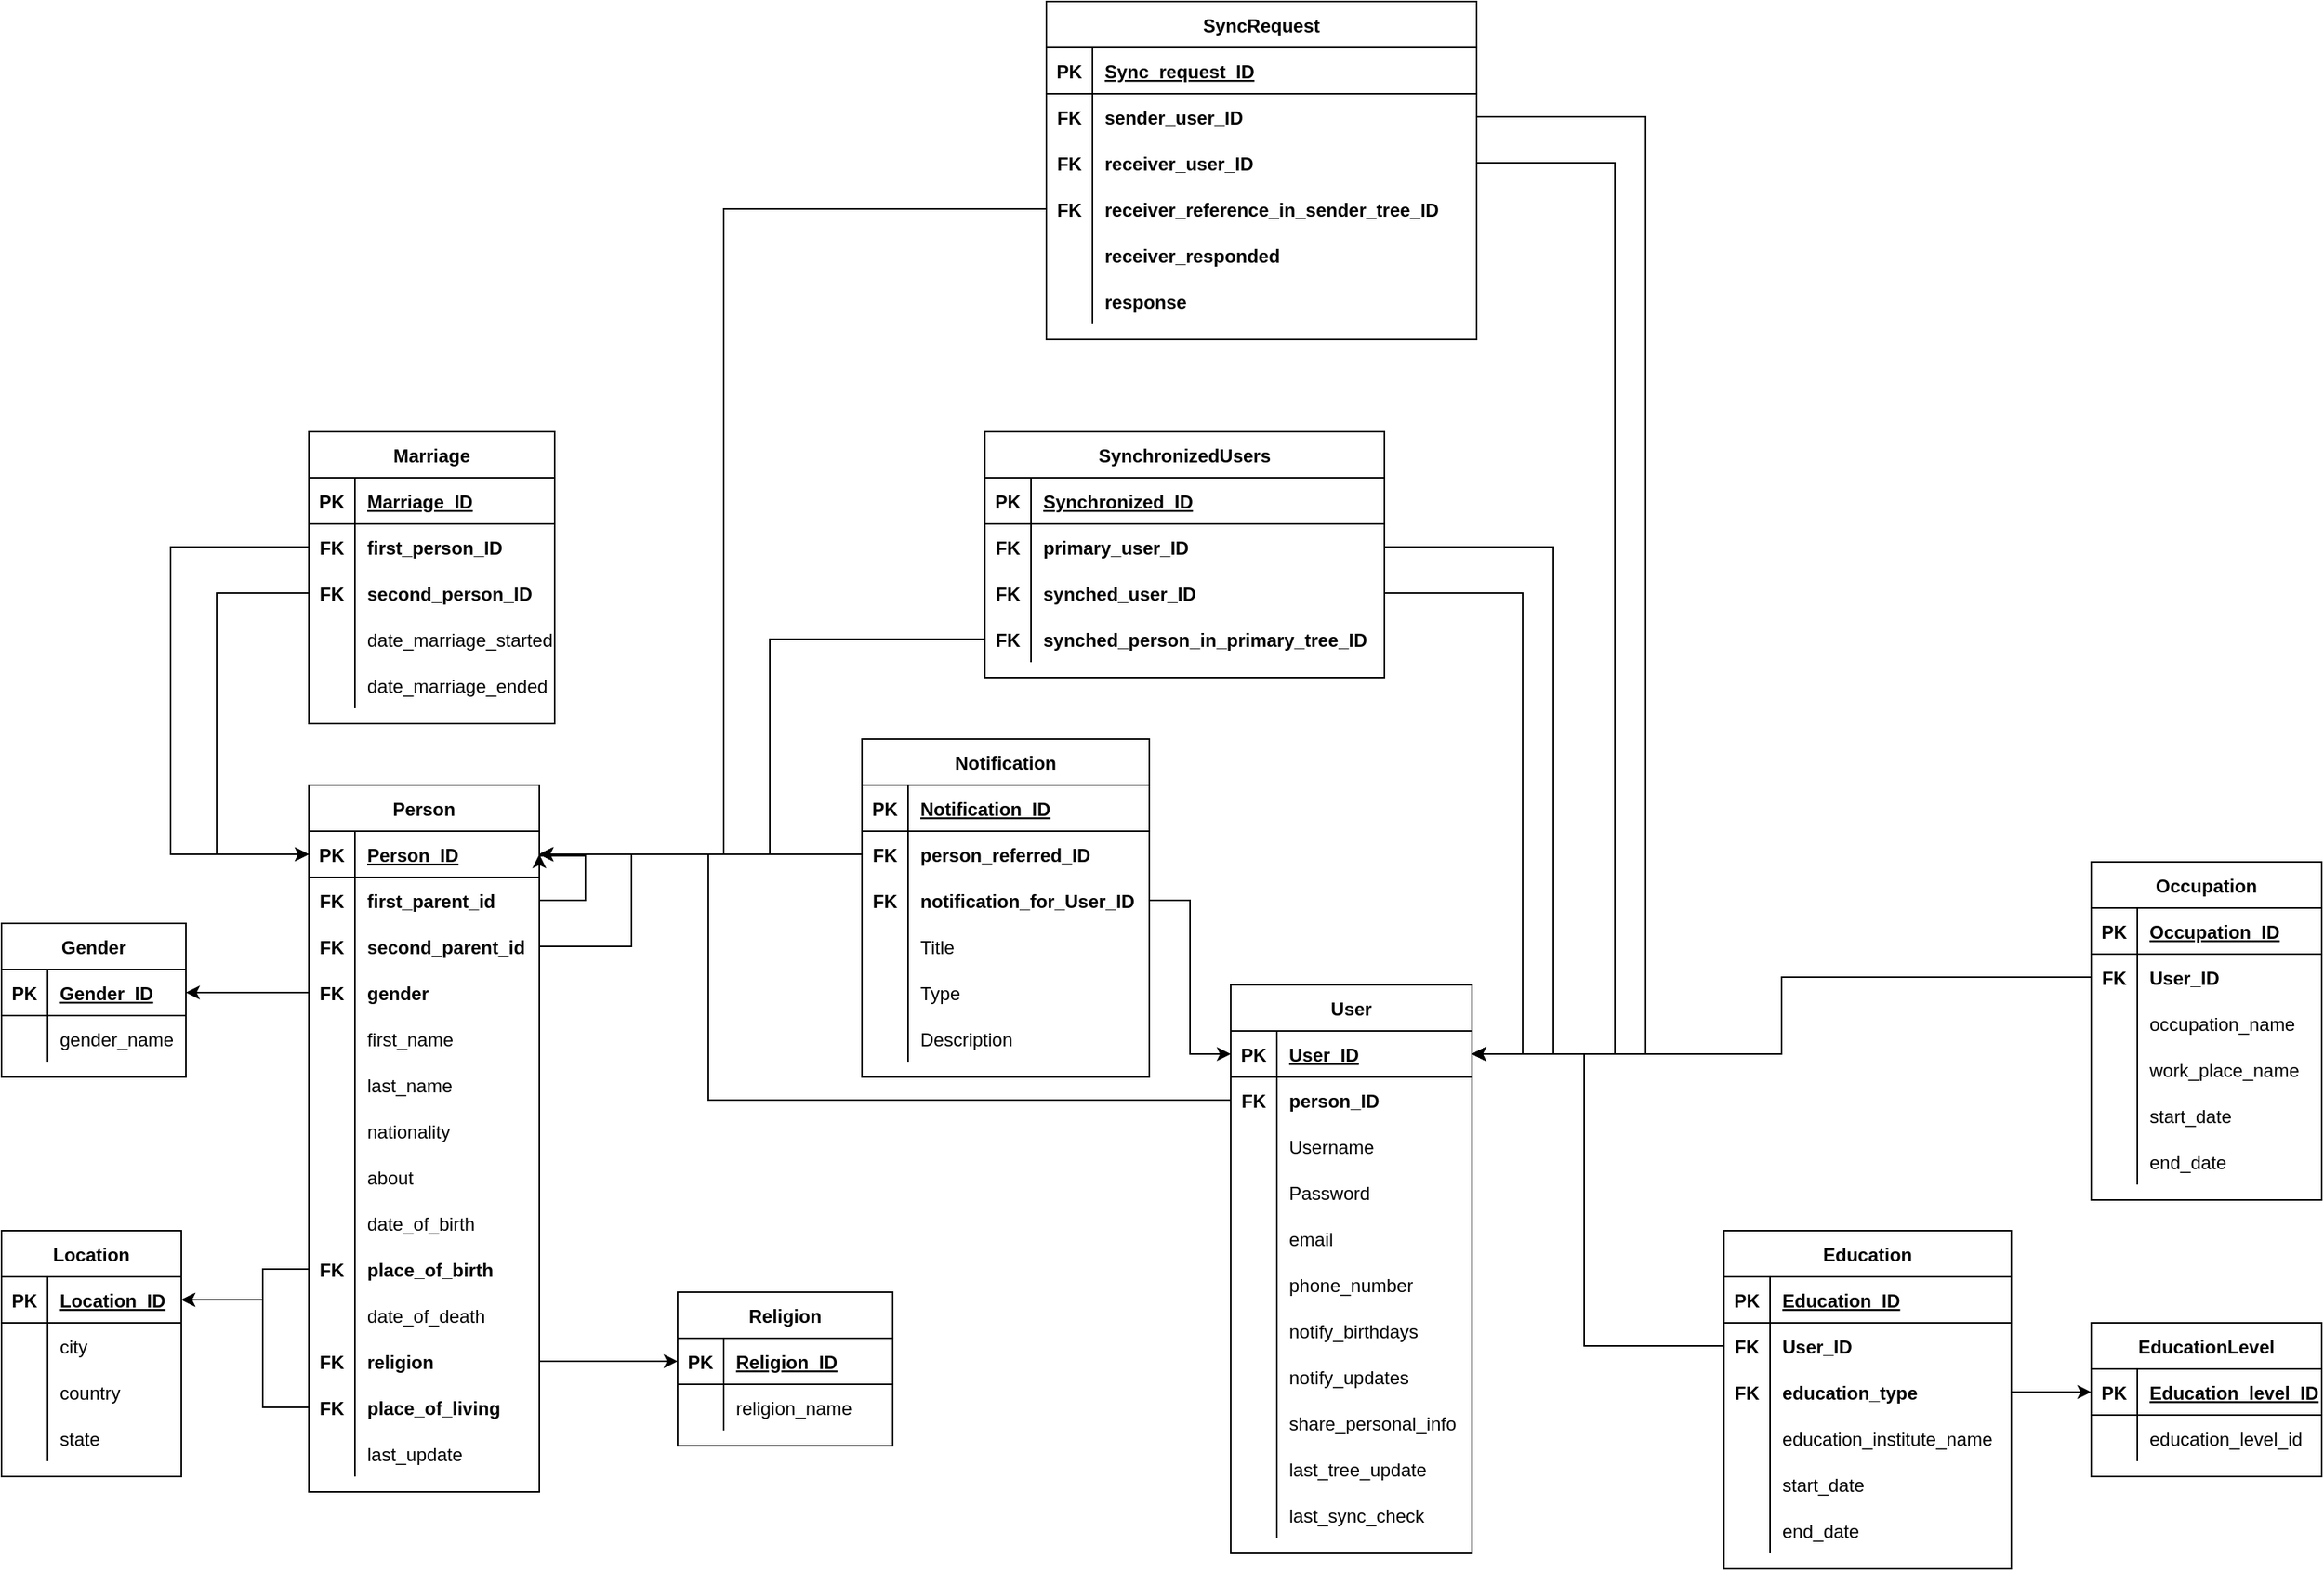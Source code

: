 <mxfile version="15.4.0" type="device"><diagram id="Pc9cE7sEAGiaol2-gb4M" name="Page-1"><mxGraphModel dx="1551" dy="1151" grid="1" gridSize="10" guides="1" tooltips="1" connect="1" arrows="1" fold="1" page="1" pageScale="1" pageWidth="827" pageHeight="1169" math="0" shadow="0"><root><mxCell id="0"/><mxCell id="1" parent="0"/><mxCell id="31TON-DF2IL3niw4yVgP-1" value="Person" style="shape=table;startSize=30;container=1;collapsible=1;childLayout=tableLayout;fixedRows=1;rowLines=0;fontStyle=1;align=center;resizeLast=1;" parent="1" vertex="1"><mxGeometry x="320" y="630" width="150" height="460" as="geometry"/></mxCell><mxCell id="31TON-DF2IL3niw4yVgP-2" value="" style="shape=partialRectangle;collapsible=0;dropTarget=0;pointerEvents=0;fillColor=none;top=0;left=0;bottom=1;right=0;points=[[0,0.5],[1,0.5]];portConstraint=eastwest;" parent="31TON-DF2IL3niw4yVgP-1" vertex="1"><mxGeometry y="30" width="150" height="30" as="geometry"/></mxCell><mxCell id="31TON-DF2IL3niw4yVgP-3" value="PK" style="shape=partialRectangle;connectable=0;fillColor=none;top=0;left=0;bottom=0;right=0;fontStyle=1;overflow=hidden;" parent="31TON-DF2IL3niw4yVgP-2" vertex="1"><mxGeometry width="30" height="30" as="geometry"><mxRectangle width="30" height="30" as="alternateBounds"/></mxGeometry></mxCell><mxCell id="31TON-DF2IL3niw4yVgP-4" value="Person_ID" style="shape=partialRectangle;connectable=0;fillColor=none;top=0;left=0;bottom=0;right=0;align=left;spacingLeft=6;fontStyle=5;overflow=hidden;" parent="31TON-DF2IL3niw4yVgP-2" vertex="1"><mxGeometry x="30" width="120" height="30" as="geometry"><mxRectangle width="120" height="30" as="alternateBounds"/></mxGeometry></mxCell><mxCell id="31TON-DF2IL3niw4yVgP-5" value="" style="shape=partialRectangle;collapsible=0;dropTarget=0;pointerEvents=0;fillColor=none;top=0;left=0;bottom=0;right=0;points=[[0,0.5],[1,0.5]];portConstraint=eastwest;fontStyle=1" parent="31TON-DF2IL3niw4yVgP-1" vertex="1"><mxGeometry y="60" width="150" height="30" as="geometry"/></mxCell><mxCell id="31TON-DF2IL3niw4yVgP-6" value="FK" style="shape=partialRectangle;connectable=0;fillColor=none;top=0;left=0;bottom=0;right=0;editable=1;overflow=hidden;fontStyle=1" parent="31TON-DF2IL3niw4yVgP-5" vertex="1"><mxGeometry width="30" height="30" as="geometry"><mxRectangle width="30" height="30" as="alternateBounds"/></mxGeometry></mxCell><mxCell id="31TON-DF2IL3niw4yVgP-7" value="first_parent_id" style="shape=partialRectangle;connectable=0;fillColor=none;top=0;left=0;bottom=0;right=0;align=left;spacingLeft=6;overflow=hidden;fontStyle=1" parent="31TON-DF2IL3niw4yVgP-5" vertex="1"><mxGeometry x="30" width="120" height="30" as="geometry"><mxRectangle width="120" height="30" as="alternateBounds"/></mxGeometry></mxCell><mxCell id="S3JsaBfZn58EAKMBz9QR-5" style="edgeStyle=orthogonalEdgeStyle;rounded=0;orthogonalLoop=1;jettySize=auto;html=1;exitX=1;exitY=0.5;exitDx=0;exitDy=0;entryX=1;entryY=0.5;entryDx=0;entryDy=0;" parent="31TON-DF2IL3niw4yVgP-1" source="S3JsaBfZn58EAKMBz9QR-1" target="31TON-DF2IL3niw4yVgP-2" edge="1"><mxGeometry relative="1" as="geometry"><Array as="points"><mxPoint x="210" y="105"/><mxPoint x="210" y="45"/></Array></mxGeometry></mxCell><mxCell id="S3JsaBfZn58EAKMBz9QR-1" value="" style="shape=partialRectangle;collapsible=0;dropTarget=0;pointerEvents=0;fillColor=none;top=0;left=0;bottom=0;right=0;points=[[0,0.5],[1,0.5]];portConstraint=eastwest;fontStyle=1" parent="31TON-DF2IL3niw4yVgP-1" vertex="1"><mxGeometry y="90" width="150" height="30" as="geometry"/></mxCell><mxCell id="S3JsaBfZn58EAKMBz9QR-2" value="FK" style="shape=partialRectangle;connectable=0;fillColor=none;top=0;left=0;bottom=0;right=0;editable=1;overflow=hidden;fontStyle=1" parent="S3JsaBfZn58EAKMBz9QR-1" vertex="1"><mxGeometry width="30" height="30" as="geometry"><mxRectangle width="30" height="30" as="alternateBounds"/></mxGeometry></mxCell><mxCell id="S3JsaBfZn58EAKMBz9QR-3" value="second_parent_id" style="shape=partialRectangle;connectable=0;fillColor=none;top=0;left=0;bottom=0;right=0;align=left;spacingLeft=6;overflow=hidden;fontStyle=1" parent="S3JsaBfZn58EAKMBz9QR-1" vertex="1"><mxGeometry x="30" width="120" height="30" as="geometry"><mxRectangle width="120" height="30" as="alternateBounds"/></mxGeometry></mxCell><mxCell id="31TON-DF2IL3niw4yVgP-74" value="" style="shape=partialRectangle;collapsible=0;dropTarget=0;pointerEvents=0;fillColor=none;top=0;left=0;bottom=0;right=0;points=[[0,0.5],[1,0.5]];portConstraint=eastwest;" parent="31TON-DF2IL3niw4yVgP-1" vertex="1"><mxGeometry y="120" width="150" height="30" as="geometry"/></mxCell><mxCell id="31TON-DF2IL3niw4yVgP-75" value="FK" style="shape=partialRectangle;connectable=0;fillColor=none;top=0;left=0;bottom=0;right=0;editable=1;overflow=hidden;fontStyle=1" parent="31TON-DF2IL3niw4yVgP-74" vertex="1"><mxGeometry width="30" height="30" as="geometry"><mxRectangle width="30" height="30" as="alternateBounds"/></mxGeometry></mxCell><mxCell id="31TON-DF2IL3niw4yVgP-76" value="gender" style="shape=partialRectangle;connectable=0;fillColor=none;top=0;left=0;bottom=0;right=0;align=left;spacingLeft=6;overflow=hidden;fontStyle=1" parent="31TON-DF2IL3niw4yVgP-74" vertex="1"><mxGeometry x="30" width="120" height="30" as="geometry"><mxRectangle width="120" height="30" as="alternateBounds"/></mxGeometry></mxCell><mxCell id="31TON-DF2IL3niw4yVgP-43" value="" style="shape=partialRectangle;collapsible=0;dropTarget=0;pointerEvents=0;fillColor=none;top=0;left=0;bottom=0;right=0;points=[[0,0.5],[1,0.5]];portConstraint=eastwest;" parent="31TON-DF2IL3niw4yVgP-1" vertex="1"><mxGeometry y="150" width="150" height="30" as="geometry"/></mxCell><mxCell id="31TON-DF2IL3niw4yVgP-44" value="" style="shape=partialRectangle;connectable=0;fillColor=none;top=0;left=0;bottom=0;right=0;editable=1;overflow=hidden;" parent="31TON-DF2IL3niw4yVgP-43" vertex="1"><mxGeometry width="30" height="30" as="geometry"><mxRectangle width="30" height="30" as="alternateBounds"/></mxGeometry></mxCell><mxCell id="31TON-DF2IL3niw4yVgP-45" value="first_name" style="shape=partialRectangle;connectable=0;fillColor=none;top=0;left=0;bottom=0;right=0;align=left;spacingLeft=6;overflow=hidden;" parent="31TON-DF2IL3niw4yVgP-43" vertex="1"><mxGeometry x="30" width="120" height="30" as="geometry"><mxRectangle width="120" height="30" as="alternateBounds"/></mxGeometry></mxCell><mxCell id="31TON-DF2IL3niw4yVgP-8" value="" style="shape=partialRectangle;collapsible=0;dropTarget=0;pointerEvents=0;fillColor=none;top=0;left=0;bottom=0;right=0;points=[[0,0.5],[1,0.5]];portConstraint=eastwest;" parent="31TON-DF2IL3niw4yVgP-1" vertex="1"><mxGeometry y="180" width="150" height="30" as="geometry"/></mxCell><mxCell id="31TON-DF2IL3niw4yVgP-9" value="" style="shape=partialRectangle;connectable=0;fillColor=none;top=0;left=0;bottom=0;right=0;editable=1;overflow=hidden;" parent="31TON-DF2IL3niw4yVgP-8" vertex="1"><mxGeometry width="30" height="30" as="geometry"><mxRectangle width="30" height="30" as="alternateBounds"/></mxGeometry></mxCell><mxCell id="31TON-DF2IL3niw4yVgP-10" value="last_name" style="shape=partialRectangle;connectable=0;fillColor=none;top=0;left=0;bottom=0;right=0;align=left;spacingLeft=6;overflow=hidden;" parent="31TON-DF2IL3niw4yVgP-8" vertex="1"><mxGeometry x="30" width="120" height="30" as="geometry"><mxRectangle width="120" height="30" as="alternateBounds"/></mxGeometry></mxCell><mxCell id="31TON-DF2IL3niw4yVgP-230" value="" style="shape=partialRectangle;collapsible=0;dropTarget=0;pointerEvents=0;fillColor=none;top=0;left=0;bottom=0;right=0;points=[[0,0.5],[1,0.5]];portConstraint=eastwest;" parent="31TON-DF2IL3niw4yVgP-1" vertex="1"><mxGeometry y="210" width="150" height="30" as="geometry"/></mxCell><mxCell id="31TON-DF2IL3niw4yVgP-231" value="" style="shape=partialRectangle;connectable=0;fillColor=none;top=0;left=0;bottom=0;right=0;editable=1;overflow=hidden;" parent="31TON-DF2IL3niw4yVgP-230" vertex="1"><mxGeometry width="30" height="30" as="geometry"><mxRectangle width="30" height="30" as="alternateBounds"/></mxGeometry></mxCell><mxCell id="31TON-DF2IL3niw4yVgP-232" value="nationality" style="shape=partialRectangle;connectable=0;fillColor=none;top=0;left=0;bottom=0;right=0;align=left;spacingLeft=6;overflow=hidden;" parent="31TON-DF2IL3niw4yVgP-230" vertex="1"><mxGeometry x="30" width="120" height="30" as="geometry"><mxRectangle width="120" height="30" as="alternateBounds"/></mxGeometry></mxCell><mxCell id="31TON-DF2IL3niw4yVgP-237" value="" style="shape=partialRectangle;collapsible=0;dropTarget=0;pointerEvents=0;fillColor=none;top=0;left=0;bottom=0;right=0;points=[[0,0.5],[1,0.5]];portConstraint=eastwest;" parent="31TON-DF2IL3niw4yVgP-1" vertex="1"><mxGeometry y="240" width="150" height="30" as="geometry"/></mxCell><mxCell id="31TON-DF2IL3niw4yVgP-238" value="" style="shape=partialRectangle;connectable=0;fillColor=none;top=0;left=0;bottom=0;right=0;editable=1;overflow=hidden;" parent="31TON-DF2IL3niw4yVgP-237" vertex="1"><mxGeometry width="30" height="30" as="geometry"><mxRectangle width="30" height="30" as="alternateBounds"/></mxGeometry></mxCell><mxCell id="31TON-DF2IL3niw4yVgP-239" value="about" style="shape=partialRectangle;connectable=0;fillColor=none;top=0;left=0;bottom=0;right=0;align=left;spacingLeft=6;overflow=hidden;" parent="31TON-DF2IL3niw4yVgP-237" vertex="1"><mxGeometry x="30" width="120" height="30" as="geometry"><mxRectangle width="120" height="30" as="alternateBounds"/></mxGeometry></mxCell><mxCell id="31TON-DF2IL3niw4yVgP-11" value="" style="shape=partialRectangle;collapsible=0;dropTarget=0;pointerEvents=0;fillColor=none;top=0;left=0;bottom=0;right=0;points=[[0,0.5],[1,0.5]];portConstraint=eastwest;" parent="31TON-DF2IL3niw4yVgP-1" vertex="1"><mxGeometry y="270" width="150" height="30" as="geometry"/></mxCell><mxCell id="31TON-DF2IL3niw4yVgP-12" value="" style="shape=partialRectangle;connectable=0;fillColor=none;top=0;left=0;bottom=0;right=0;editable=1;overflow=hidden;" parent="31TON-DF2IL3niw4yVgP-11" vertex="1"><mxGeometry width="30" height="30" as="geometry"><mxRectangle width="30" height="30" as="alternateBounds"/></mxGeometry></mxCell><mxCell id="31TON-DF2IL3niw4yVgP-13" value="date_of_birth" style="shape=partialRectangle;connectable=0;fillColor=none;top=0;left=0;bottom=0;right=0;align=left;spacingLeft=6;overflow=hidden;" parent="31TON-DF2IL3niw4yVgP-11" vertex="1"><mxGeometry x="30" width="120" height="30" as="geometry"><mxRectangle width="120" height="30" as="alternateBounds"/></mxGeometry></mxCell><mxCell id="31TON-DF2IL3niw4yVgP-31" value="" style="shape=partialRectangle;collapsible=0;dropTarget=0;pointerEvents=0;fillColor=none;top=0;left=0;bottom=0;right=0;points=[[0,0.5],[1,0.5]];portConstraint=eastwest;" parent="31TON-DF2IL3niw4yVgP-1" vertex="1"><mxGeometry y="300" width="150" height="30" as="geometry"/></mxCell><mxCell id="31TON-DF2IL3niw4yVgP-32" value="FK" style="shape=partialRectangle;connectable=0;fillColor=none;top=0;left=0;bottom=0;right=0;editable=1;overflow=hidden;fontStyle=1" parent="31TON-DF2IL3niw4yVgP-31" vertex="1"><mxGeometry width="30" height="30" as="geometry"><mxRectangle width="30" height="30" as="alternateBounds"/></mxGeometry></mxCell><mxCell id="31TON-DF2IL3niw4yVgP-33" value="place_of_birth" style="shape=partialRectangle;connectable=0;fillColor=none;top=0;left=0;bottom=0;right=0;align=left;spacingLeft=6;overflow=hidden;fontStyle=1" parent="31TON-DF2IL3niw4yVgP-31" vertex="1"><mxGeometry x="30" width="120" height="30" as="geometry"><mxRectangle width="120" height="30" as="alternateBounds"/></mxGeometry></mxCell><mxCell id="31TON-DF2IL3niw4yVgP-34" value="" style="shape=partialRectangle;collapsible=0;dropTarget=0;pointerEvents=0;fillColor=none;top=0;left=0;bottom=0;right=0;points=[[0,0.5],[1,0.5]];portConstraint=eastwest;" parent="31TON-DF2IL3niw4yVgP-1" vertex="1"><mxGeometry y="330" width="150" height="30" as="geometry"/></mxCell><mxCell id="31TON-DF2IL3niw4yVgP-35" value="" style="shape=partialRectangle;connectable=0;fillColor=none;top=0;left=0;bottom=0;right=0;editable=1;overflow=hidden;" parent="31TON-DF2IL3niw4yVgP-34" vertex="1"><mxGeometry width="30" height="30" as="geometry"><mxRectangle width="30" height="30" as="alternateBounds"/></mxGeometry></mxCell><mxCell id="31TON-DF2IL3niw4yVgP-36" value="date_of_death" style="shape=partialRectangle;connectable=0;fillColor=none;top=0;left=0;bottom=0;right=0;align=left;spacingLeft=6;overflow=hidden;" parent="31TON-DF2IL3niw4yVgP-34" vertex="1"><mxGeometry x="30" width="120" height="30" as="geometry"><mxRectangle width="120" height="30" as="alternateBounds"/></mxGeometry></mxCell><mxCell id="31TON-DF2IL3niw4yVgP-176" value="" style="shape=partialRectangle;collapsible=0;dropTarget=0;pointerEvents=0;fillColor=none;top=0;left=0;bottom=0;right=0;points=[[0,0.5],[1,0.5]];portConstraint=eastwest;" parent="31TON-DF2IL3niw4yVgP-1" vertex="1"><mxGeometry y="360" width="150" height="30" as="geometry"/></mxCell><mxCell id="31TON-DF2IL3niw4yVgP-177" value="FK" style="shape=partialRectangle;connectable=0;fillColor=none;top=0;left=0;bottom=0;right=0;editable=1;overflow=hidden;fontStyle=1" parent="31TON-DF2IL3niw4yVgP-176" vertex="1"><mxGeometry width="30" height="30" as="geometry"><mxRectangle width="30" height="30" as="alternateBounds"/></mxGeometry></mxCell><mxCell id="31TON-DF2IL3niw4yVgP-178" value="religion" style="shape=partialRectangle;connectable=0;fillColor=none;top=0;left=0;bottom=0;right=0;align=left;spacingLeft=6;overflow=hidden;fontStyle=1" parent="31TON-DF2IL3niw4yVgP-176" vertex="1"><mxGeometry x="30" width="120" height="30" as="geometry"><mxRectangle width="120" height="30" as="alternateBounds"/></mxGeometry></mxCell><mxCell id="31TON-DF2IL3niw4yVgP-243" value="" style="shape=partialRectangle;collapsible=0;dropTarget=0;pointerEvents=0;fillColor=none;top=0;left=0;bottom=0;right=0;points=[[0,0.5],[1,0.5]];portConstraint=eastwest;" parent="31TON-DF2IL3niw4yVgP-1" vertex="1"><mxGeometry y="390" width="150" height="30" as="geometry"/></mxCell><mxCell id="31TON-DF2IL3niw4yVgP-244" value="FK" style="shape=partialRectangle;connectable=0;fillColor=none;top=0;left=0;bottom=0;right=0;editable=1;overflow=hidden;fontStyle=1" parent="31TON-DF2IL3niw4yVgP-243" vertex="1"><mxGeometry width="30" height="30" as="geometry"><mxRectangle width="30" height="30" as="alternateBounds"/></mxGeometry></mxCell><mxCell id="31TON-DF2IL3niw4yVgP-245" value="place_of_living" style="shape=partialRectangle;connectable=0;fillColor=none;top=0;left=0;bottom=0;right=0;align=left;spacingLeft=6;overflow=hidden;fontStyle=1" parent="31TON-DF2IL3niw4yVgP-243" vertex="1"><mxGeometry x="30" width="120" height="30" as="geometry"><mxRectangle width="120" height="30" as="alternateBounds"/></mxGeometry></mxCell><mxCell id="cWGuFHNb6JGiyHFwsmmX-46" value="" style="shape=partialRectangle;collapsible=0;dropTarget=0;pointerEvents=0;fillColor=none;top=0;left=0;bottom=0;right=0;points=[[0,0.5],[1,0.5]];portConstraint=eastwest;" parent="31TON-DF2IL3niw4yVgP-1" vertex="1"><mxGeometry y="420" width="150" height="30" as="geometry"/></mxCell><mxCell id="cWGuFHNb6JGiyHFwsmmX-47" value="" style="shape=partialRectangle;connectable=0;fillColor=none;top=0;left=0;bottom=0;right=0;editable=1;overflow=hidden;" parent="cWGuFHNb6JGiyHFwsmmX-46" vertex="1"><mxGeometry width="30" height="30" as="geometry"><mxRectangle width="30" height="30" as="alternateBounds"/></mxGeometry></mxCell><mxCell id="cWGuFHNb6JGiyHFwsmmX-48" value="last_update" style="shape=partialRectangle;connectable=0;fillColor=none;top=0;left=0;bottom=0;right=0;align=left;spacingLeft=6;overflow=hidden;" parent="cWGuFHNb6JGiyHFwsmmX-46" vertex="1"><mxGeometry x="30" width="120" height="30" as="geometry"><mxRectangle width="120" height="30" as="alternateBounds"/></mxGeometry></mxCell><mxCell id="S3JsaBfZn58EAKMBz9QR-4" style="edgeStyle=orthogonalEdgeStyle;rounded=0;orthogonalLoop=1;jettySize=auto;html=1;exitX=1;exitY=0.5;exitDx=0;exitDy=0;entryX=1;entryY=0.5;entryDx=0;entryDy=0;" parent="31TON-DF2IL3niw4yVgP-1" source="31TON-DF2IL3niw4yVgP-5" target="31TON-DF2IL3niw4yVgP-2" edge="1"><mxGeometry relative="1" as="geometry"><mxPoint x="180" y="60" as="targetPoint"/><Array as="points"><mxPoint x="180" y="75"/><mxPoint x="180" y="46"/><mxPoint x="150" y="46"/></Array></mxGeometry></mxCell><mxCell id="31TON-DF2IL3niw4yVgP-77" style="edgeStyle=orthogonalEdgeStyle;rounded=0;orthogonalLoop=1;jettySize=auto;html=1;exitX=0;exitY=0.5;exitDx=0;exitDy=0;entryX=0;entryY=0.5;entryDx=0;entryDy=0;" parent="1" source="31TON-DF2IL3niw4yVgP-71" target="31TON-DF2IL3niw4yVgP-2" edge="1"><mxGeometry relative="1" as="geometry"><Array as="points"><mxPoint x="260" y="505"/><mxPoint x="260" y="675"/></Array></mxGeometry></mxCell><mxCell id="31TON-DF2IL3niw4yVgP-78" style="edgeStyle=orthogonalEdgeStyle;rounded=0;orthogonalLoop=1;jettySize=auto;html=1;exitX=0;exitY=0.5;exitDx=0;exitDy=0;entryX=0;entryY=0.5;entryDx=0;entryDy=0;" parent="1" source="31TON-DF2IL3niw4yVgP-50" target="31TON-DF2IL3niw4yVgP-2" edge="1"><mxGeometry relative="1" as="geometry"><Array as="points"><mxPoint x="230" y="475"/><mxPoint x="230" y="675"/></Array></mxGeometry></mxCell><mxCell id="31TON-DF2IL3niw4yVgP-80" value="Marriage" style="shape=table;startSize=30;container=1;collapsible=1;childLayout=tableLayout;fixedRows=1;rowLines=0;fontStyle=1;align=center;resizeLast=1;" parent="1" vertex="1"><mxGeometry x="320" y="400" width="160" height="190" as="geometry"/></mxCell><mxCell id="31TON-DF2IL3niw4yVgP-81" value="" style="shape=partialRectangle;collapsible=0;dropTarget=0;pointerEvents=0;fillColor=none;top=0;left=0;bottom=1;right=0;points=[[0,0.5],[1,0.5]];portConstraint=eastwest;" parent="31TON-DF2IL3niw4yVgP-80" vertex="1"><mxGeometry y="30" width="160" height="30" as="geometry"/></mxCell><mxCell id="31TON-DF2IL3niw4yVgP-82" value="PK" style="shape=partialRectangle;connectable=0;fillColor=none;top=0;left=0;bottom=0;right=0;fontStyle=1;overflow=hidden;" parent="31TON-DF2IL3niw4yVgP-81" vertex="1"><mxGeometry width="30" height="30" as="geometry"><mxRectangle width="30" height="30" as="alternateBounds"/></mxGeometry></mxCell><mxCell id="31TON-DF2IL3niw4yVgP-83" value="Marriage_ID" style="shape=partialRectangle;connectable=0;fillColor=none;top=0;left=0;bottom=0;right=0;align=left;spacingLeft=6;fontStyle=5;overflow=hidden;" parent="31TON-DF2IL3niw4yVgP-81" vertex="1"><mxGeometry x="30" width="130" height="30" as="geometry"><mxRectangle width="130" height="30" as="alternateBounds"/></mxGeometry></mxCell><mxCell id="31TON-DF2IL3niw4yVgP-50" value="" style="shape=partialRectangle;collapsible=0;dropTarget=0;pointerEvents=0;fillColor=none;top=0;left=0;bottom=0;right=0;points=[[0,0.5],[1,0.5]];portConstraint=eastwest;fontStyle=1" parent="31TON-DF2IL3niw4yVgP-80" vertex="1"><mxGeometry y="60" width="160" height="30" as="geometry"/></mxCell><mxCell id="31TON-DF2IL3niw4yVgP-51" value="FK" style="shape=partialRectangle;connectable=0;fillColor=none;top=0;left=0;bottom=0;right=0;editable=1;overflow=hidden;fontStyle=1" parent="31TON-DF2IL3niw4yVgP-50" vertex="1"><mxGeometry width="30" height="30" as="geometry"><mxRectangle width="30" height="30" as="alternateBounds"/></mxGeometry></mxCell><mxCell id="31TON-DF2IL3niw4yVgP-52" value="first_person_ID" style="shape=partialRectangle;connectable=0;fillColor=none;top=0;left=0;bottom=0;right=0;align=left;spacingLeft=6;overflow=hidden;fontStyle=1" parent="31TON-DF2IL3niw4yVgP-50" vertex="1"><mxGeometry x="30" width="130" height="30" as="geometry"><mxRectangle width="130" height="30" as="alternateBounds"/></mxGeometry></mxCell><mxCell id="31TON-DF2IL3niw4yVgP-71" value="" style="shape=partialRectangle;collapsible=0;dropTarget=0;pointerEvents=0;fillColor=none;top=0;left=0;bottom=0;right=0;points=[[0,0.5],[1,0.5]];portConstraint=eastwest;fontStyle=1" parent="31TON-DF2IL3niw4yVgP-80" vertex="1"><mxGeometry y="90" width="160" height="30" as="geometry"/></mxCell><mxCell id="31TON-DF2IL3niw4yVgP-72" value="FK" style="shape=partialRectangle;connectable=0;fillColor=none;top=0;left=0;bottom=0;right=0;editable=1;overflow=hidden;fontStyle=1" parent="31TON-DF2IL3niw4yVgP-71" vertex="1"><mxGeometry width="30" height="30" as="geometry"><mxRectangle width="30" height="30" as="alternateBounds"/></mxGeometry></mxCell><mxCell id="31TON-DF2IL3niw4yVgP-73" value="second_person_ID" style="shape=partialRectangle;connectable=0;fillColor=none;top=0;left=0;bottom=0;right=0;align=left;spacingLeft=6;overflow=hidden;fontStyle=1" parent="31TON-DF2IL3niw4yVgP-71" vertex="1"><mxGeometry x="30" width="130" height="30" as="geometry"><mxRectangle width="130" height="30" as="alternateBounds"/></mxGeometry></mxCell><mxCell id="31TON-DF2IL3niw4yVgP-90" value="" style="shape=partialRectangle;collapsible=0;dropTarget=0;pointerEvents=0;fillColor=none;top=0;left=0;bottom=0;right=0;points=[[0,0.5],[1,0.5]];portConstraint=eastwest;" parent="31TON-DF2IL3niw4yVgP-80" vertex="1"><mxGeometry y="120" width="160" height="30" as="geometry"/></mxCell><mxCell id="31TON-DF2IL3niw4yVgP-91" value="" style="shape=partialRectangle;connectable=0;fillColor=none;top=0;left=0;bottom=0;right=0;editable=1;overflow=hidden;" parent="31TON-DF2IL3niw4yVgP-90" vertex="1"><mxGeometry width="30" height="30" as="geometry"><mxRectangle width="30" height="30" as="alternateBounds"/></mxGeometry></mxCell><mxCell id="31TON-DF2IL3niw4yVgP-92" value="date_marriage_started" style="shape=partialRectangle;connectable=0;fillColor=none;top=0;left=0;bottom=0;right=0;align=left;spacingLeft=6;overflow=hidden;" parent="31TON-DF2IL3niw4yVgP-90" vertex="1"><mxGeometry x="30" width="130" height="30" as="geometry"><mxRectangle width="130" height="30" as="alternateBounds"/></mxGeometry></mxCell><mxCell id="31TON-DF2IL3niw4yVgP-93" value="" style="shape=partialRectangle;collapsible=0;dropTarget=0;pointerEvents=0;fillColor=none;top=0;left=0;bottom=0;right=0;points=[[0,0.5],[1,0.5]];portConstraint=eastwest;" parent="31TON-DF2IL3niw4yVgP-80" vertex="1"><mxGeometry y="150" width="160" height="30" as="geometry"/></mxCell><mxCell id="31TON-DF2IL3niw4yVgP-94" value="" style="shape=partialRectangle;connectable=0;fillColor=none;top=0;left=0;bottom=0;right=0;editable=1;overflow=hidden;" parent="31TON-DF2IL3niw4yVgP-93" vertex="1"><mxGeometry width="30" height="30" as="geometry"><mxRectangle width="30" height="30" as="alternateBounds"/></mxGeometry></mxCell><mxCell id="31TON-DF2IL3niw4yVgP-95" value="date_marriage_ended" style="shape=partialRectangle;connectable=0;fillColor=none;top=0;left=0;bottom=0;right=0;align=left;spacingLeft=6;overflow=hidden;" parent="31TON-DF2IL3niw4yVgP-93" vertex="1"><mxGeometry x="30" width="130" height="30" as="geometry"><mxRectangle width="130" height="30" as="alternateBounds"/></mxGeometry></mxCell><mxCell id="31TON-DF2IL3niw4yVgP-129" value="SynchronizedUsers" style="shape=table;startSize=30;container=1;collapsible=1;childLayout=tableLayout;fixedRows=1;rowLines=0;fontStyle=1;align=center;resizeLast=1;" parent="1" vertex="1"><mxGeometry x="760" y="400" width="260" height="160" as="geometry"/></mxCell><mxCell id="31TON-DF2IL3niw4yVgP-130" value="" style="shape=partialRectangle;collapsible=0;dropTarget=0;pointerEvents=0;fillColor=none;top=0;left=0;bottom=1;right=0;points=[[0,0.5],[1,0.5]];portConstraint=eastwest;" parent="31TON-DF2IL3niw4yVgP-129" vertex="1"><mxGeometry y="30" width="260" height="30" as="geometry"/></mxCell><mxCell id="31TON-DF2IL3niw4yVgP-131" value="PK" style="shape=partialRectangle;connectable=0;fillColor=none;top=0;left=0;bottom=0;right=0;fontStyle=1;overflow=hidden;" parent="31TON-DF2IL3niw4yVgP-130" vertex="1"><mxGeometry width="30" height="30" as="geometry"><mxRectangle width="30" height="30" as="alternateBounds"/></mxGeometry></mxCell><mxCell id="31TON-DF2IL3niw4yVgP-132" value="Synchronized_ID" style="shape=partialRectangle;connectable=0;fillColor=none;top=0;left=0;bottom=0;right=0;align=left;spacingLeft=6;fontStyle=5;overflow=hidden;" parent="31TON-DF2IL3niw4yVgP-130" vertex="1"><mxGeometry x="30" width="230" height="30" as="geometry"><mxRectangle width="230" height="30" as="alternateBounds"/></mxGeometry></mxCell><mxCell id="31TON-DF2IL3niw4yVgP-133" value="" style="shape=partialRectangle;collapsible=0;dropTarget=0;pointerEvents=0;fillColor=none;top=0;left=0;bottom=0;right=0;points=[[0,0.5],[1,0.5]];portConstraint=eastwest;fontStyle=1" parent="31TON-DF2IL3niw4yVgP-129" vertex="1"><mxGeometry y="60" width="260" height="30" as="geometry"/></mxCell><mxCell id="31TON-DF2IL3niw4yVgP-134" value="FK" style="shape=partialRectangle;connectable=0;fillColor=none;top=0;left=0;bottom=0;right=0;editable=1;overflow=hidden;fontStyle=1" parent="31TON-DF2IL3niw4yVgP-133" vertex="1"><mxGeometry width="30" height="30" as="geometry"><mxRectangle width="30" height="30" as="alternateBounds"/></mxGeometry></mxCell><mxCell id="31TON-DF2IL3niw4yVgP-135" value="primary_user_ID" style="shape=partialRectangle;connectable=0;fillColor=none;top=0;left=0;bottom=0;right=0;align=left;spacingLeft=6;overflow=hidden;fontStyle=1" parent="31TON-DF2IL3niw4yVgP-133" vertex="1"><mxGeometry x="30" width="230" height="30" as="geometry"><mxRectangle width="230" height="30" as="alternateBounds"/></mxGeometry></mxCell><mxCell id="31TON-DF2IL3niw4yVgP-157" value="" style="shape=partialRectangle;collapsible=0;dropTarget=0;pointerEvents=0;fillColor=none;top=0;left=0;bottom=0;right=0;points=[[0,0.5],[1,0.5]];portConstraint=eastwest;fontStyle=1" parent="31TON-DF2IL3niw4yVgP-129" vertex="1"><mxGeometry y="90" width="260" height="30" as="geometry"/></mxCell><mxCell id="31TON-DF2IL3niw4yVgP-158" value="FK" style="shape=partialRectangle;connectable=0;fillColor=none;top=0;left=0;bottom=0;right=0;editable=1;overflow=hidden;fontStyle=1" parent="31TON-DF2IL3niw4yVgP-157" vertex="1"><mxGeometry width="30" height="30" as="geometry"><mxRectangle width="30" height="30" as="alternateBounds"/></mxGeometry></mxCell><mxCell id="31TON-DF2IL3niw4yVgP-159" value="synched_user_ID" style="shape=partialRectangle;connectable=0;fillColor=none;top=0;left=0;bottom=0;right=0;align=left;spacingLeft=6;overflow=hidden;fontStyle=1" parent="31TON-DF2IL3niw4yVgP-157" vertex="1"><mxGeometry x="30" width="230" height="30" as="geometry"><mxRectangle width="230" height="30" as="alternateBounds"/></mxGeometry></mxCell><mxCell id="31TON-DF2IL3niw4yVgP-163" value="" style="shape=partialRectangle;collapsible=0;dropTarget=0;pointerEvents=0;fillColor=none;top=0;left=0;bottom=0;right=0;points=[[0,0.5],[1,0.5]];portConstraint=eastwest;fontStyle=1" parent="31TON-DF2IL3niw4yVgP-129" vertex="1"><mxGeometry y="120" width="260" height="30" as="geometry"/></mxCell><mxCell id="31TON-DF2IL3niw4yVgP-164" value="FK" style="shape=partialRectangle;connectable=0;fillColor=none;top=0;left=0;bottom=0;right=0;editable=1;overflow=hidden;fontStyle=1" parent="31TON-DF2IL3niw4yVgP-163" vertex="1"><mxGeometry width="30" height="30" as="geometry"><mxRectangle width="30" height="30" as="alternateBounds"/></mxGeometry></mxCell><mxCell id="31TON-DF2IL3niw4yVgP-165" value="synched_person_in_primary_tree_ID" style="shape=partialRectangle;connectable=0;fillColor=none;top=0;left=0;bottom=0;right=0;align=left;spacingLeft=6;overflow=hidden;fontStyle=1" parent="31TON-DF2IL3niw4yVgP-163" vertex="1"><mxGeometry x="30" width="230" height="30" as="geometry"><mxRectangle width="230" height="30" as="alternateBounds"/></mxGeometry></mxCell><mxCell id="31TON-DF2IL3niw4yVgP-166" value="User" style="shape=table;startSize=30;container=1;collapsible=1;childLayout=tableLayout;fixedRows=1;rowLines=0;fontStyle=1;align=center;resizeLast=1;" parent="1" vertex="1"><mxGeometry x="920" y="760" width="157" height="370" as="geometry"/></mxCell><mxCell id="31TON-DF2IL3niw4yVgP-167" value="" style="shape=partialRectangle;collapsible=0;dropTarget=0;pointerEvents=0;fillColor=none;top=0;left=0;bottom=1;right=0;points=[[0,0.5],[1,0.5]];portConstraint=eastwest;" parent="31TON-DF2IL3niw4yVgP-166" vertex="1"><mxGeometry y="30" width="157" height="30" as="geometry"/></mxCell><mxCell id="31TON-DF2IL3niw4yVgP-168" value="PK" style="shape=partialRectangle;connectable=0;fillColor=none;top=0;left=0;bottom=0;right=0;fontStyle=1;overflow=hidden;" parent="31TON-DF2IL3niw4yVgP-167" vertex="1"><mxGeometry width="30" height="30" as="geometry"><mxRectangle width="30" height="30" as="alternateBounds"/></mxGeometry></mxCell><mxCell id="31TON-DF2IL3niw4yVgP-169" value="User_ID" style="shape=partialRectangle;connectable=0;fillColor=none;top=0;left=0;bottom=0;right=0;align=left;spacingLeft=6;fontStyle=5;overflow=hidden;" parent="31TON-DF2IL3niw4yVgP-167" vertex="1"><mxGeometry x="30" width="127" height="30" as="geometry"><mxRectangle width="127" height="30" as="alternateBounds"/></mxGeometry></mxCell><mxCell id="31TON-DF2IL3niw4yVgP-170" value="" style="shape=partialRectangle;collapsible=0;dropTarget=0;pointerEvents=0;fillColor=none;top=0;left=0;bottom=0;right=0;points=[[0,0.5],[1,0.5]];portConstraint=eastwest;fontStyle=1" parent="31TON-DF2IL3niw4yVgP-166" vertex="1"><mxGeometry y="60" width="157" height="30" as="geometry"/></mxCell><mxCell id="31TON-DF2IL3niw4yVgP-171" value="FK" style="shape=partialRectangle;connectable=0;fillColor=none;top=0;left=0;bottom=0;right=0;editable=1;overflow=hidden;fontStyle=1" parent="31TON-DF2IL3niw4yVgP-170" vertex="1"><mxGeometry width="30" height="30" as="geometry"><mxRectangle width="30" height="30" as="alternateBounds"/></mxGeometry></mxCell><mxCell id="31TON-DF2IL3niw4yVgP-172" value="person_ID" style="shape=partialRectangle;connectable=0;fillColor=none;top=0;left=0;bottom=0;right=0;align=left;spacingLeft=6;overflow=hidden;fontStyle=1" parent="31TON-DF2IL3niw4yVgP-170" vertex="1"><mxGeometry x="30" width="127" height="30" as="geometry"><mxRectangle width="127" height="30" as="alternateBounds"/></mxGeometry></mxCell><mxCell id="31TON-DF2IL3niw4yVgP-173" value="" style="shape=partialRectangle;collapsible=0;dropTarget=0;pointerEvents=0;fillColor=none;top=0;left=0;bottom=0;right=0;points=[[0,0.5],[1,0.5]];portConstraint=eastwest;" parent="31TON-DF2IL3niw4yVgP-166" vertex="1"><mxGeometry y="90" width="157" height="30" as="geometry"/></mxCell><mxCell id="31TON-DF2IL3niw4yVgP-174" value="" style="shape=partialRectangle;connectable=0;fillColor=none;top=0;left=0;bottom=0;right=0;editable=1;overflow=hidden;" parent="31TON-DF2IL3niw4yVgP-173" vertex="1"><mxGeometry width="30" height="30" as="geometry"><mxRectangle width="30" height="30" as="alternateBounds"/></mxGeometry></mxCell><mxCell id="31TON-DF2IL3niw4yVgP-175" value="Username" style="shape=partialRectangle;connectable=0;fillColor=none;top=0;left=0;bottom=0;right=0;align=left;spacingLeft=6;overflow=hidden;" parent="31TON-DF2IL3niw4yVgP-173" vertex="1"><mxGeometry x="30" width="127" height="30" as="geometry"><mxRectangle width="127" height="30" as="alternateBounds"/></mxGeometry></mxCell><mxCell id="cWGuFHNb6JGiyHFwsmmX-52" value="" style="shape=partialRectangle;collapsible=0;dropTarget=0;pointerEvents=0;fillColor=none;top=0;left=0;bottom=0;right=0;points=[[0,0.5],[1,0.5]];portConstraint=eastwest;" parent="31TON-DF2IL3niw4yVgP-166" vertex="1"><mxGeometry y="120" width="157" height="30" as="geometry"/></mxCell><mxCell id="cWGuFHNb6JGiyHFwsmmX-53" value="" style="shape=partialRectangle;connectable=0;fillColor=none;top=0;left=0;bottom=0;right=0;editable=1;overflow=hidden;" parent="cWGuFHNb6JGiyHFwsmmX-52" vertex="1"><mxGeometry width="30" height="30" as="geometry"><mxRectangle width="30" height="30" as="alternateBounds"/></mxGeometry></mxCell><mxCell id="cWGuFHNb6JGiyHFwsmmX-54" value="Password" style="shape=partialRectangle;connectable=0;fillColor=none;top=0;left=0;bottom=0;right=0;align=left;spacingLeft=6;overflow=hidden;" parent="cWGuFHNb6JGiyHFwsmmX-52" vertex="1"><mxGeometry x="30" width="127" height="30" as="geometry"><mxRectangle width="127" height="30" as="alternateBounds"/></mxGeometry></mxCell><mxCell id="cWGuFHNb6JGiyHFwsmmX-49" value="" style="shape=partialRectangle;collapsible=0;dropTarget=0;pointerEvents=0;fillColor=none;top=0;left=0;bottom=0;right=0;points=[[0,0.5],[1,0.5]];portConstraint=eastwest;" parent="31TON-DF2IL3niw4yVgP-166" vertex="1"><mxGeometry y="150" width="157" height="30" as="geometry"/></mxCell><mxCell id="cWGuFHNb6JGiyHFwsmmX-50" value="" style="shape=partialRectangle;connectable=0;fillColor=none;top=0;left=0;bottom=0;right=0;editable=1;overflow=hidden;" parent="cWGuFHNb6JGiyHFwsmmX-49" vertex="1"><mxGeometry width="30" height="30" as="geometry"><mxRectangle width="30" height="30" as="alternateBounds"/></mxGeometry></mxCell><mxCell id="cWGuFHNb6JGiyHFwsmmX-51" value="email" style="shape=partialRectangle;connectable=0;fillColor=none;top=0;left=0;bottom=0;right=0;align=left;spacingLeft=6;overflow=hidden;" parent="cWGuFHNb6JGiyHFwsmmX-49" vertex="1"><mxGeometry x="30" width="127" height="30" as="geometry"><mxRectangle width="127" height="30" as="alternateBounds"/></mxGeometry></mxCell><mxCell id="31TON-DF2IL3niw4yVgP-246" value="" style="shape=partialRectangle;collapsible=0;dropTarget=0;pointerEvents=0;fillColor=none;top=0;left=0;bottom=0;right=0;points=[[0,0.5],[1,0.5]];portConstraint=eastwest;" parent="31TON-DF2IL3niw4yVgP-166" vertex="1"><mxGeometry y="180" width="157" height="30" as="geometry"/></mxCell><mxCell id="31TON-DF2IL3niw4yVgP-247" value="" style="shape=partialRectangle;connectable=0;fillColor=none;top=0;left=0;bottom=0;right=0;editable=1;overflow=hidden;" parent="31TON-DF2IL3niw4yVgP-246" vertex="1"><mxGeometry width="30" height="30" as="geometry"><mxRectangle width="30" height="30" as="alternateBounds"/></mxGeometry></mxCell><mxCell id="31TON-DF2IL3niw4yVgP-248" value="phone_number" style="shape=partialRectangle;connectable=0;fillColor=none;top=0;left=0;bottom=0;right=0;align=left;spacingLeft=6;overflow=hidden;" parent="31TON-DF2IL3niw4yVgP-246" vertex="1"><mxGeometry x="30" width="127" height="30" as="geometry"><mxRectangle width="127" height="30" as="alternateBounds"/></mxGeometry></mxCell><mxCell id="ZXSyr1Ru7cfaB-tYVApV-1" value="" style="shape=partialRectangle;collapsible=0;dropTarget=0;pointerEvents=0;fillColor=none;top=0;left=0;bottom=0;right=0;points=[[0,0.5],[1,0.5]];portConstraint=eastwest;" parent="31TON-DF2IL3niw4yVgP-166" vertex="1"><mxGeometry y="210" width="157" height="30" as="geometry"/></mxCell><mxCell id="ZXSyr1Ru7cfaB-tYVApV-2" value="" style="shape=partialRectangle;connectable=0;fillColor=none;top=0;left=0;bottom=0;right=0;editable=1;overflow=hidden;" parent="ZXSyr1Ru7cfaB-tYVApV-1" vertex="1"><mxGeometry width="30" height="30" as="geometry"><mxRectangle width="30" height="30" as="alternateBounds"/></mxGeometry></mxCell><mxCell id="ZXSyr1Ru7cfaB-tYVApV-3" value="notify_birthdays" style="shape=partialRectangle;connectable=0;fillColor=none;top=0;left=0;bottom=0;right=0;align=left;spacingLeft=6;overflow=hidden;" parent="ZXSyr1Ru7cfaB-tYVApV-1" vertex="1"><mxGeometry x="30" width="127" height="30" as="geometry"><mxRectangle width="127" height="30" as="alternateBounds"/></mxGeometry></mxCell><mxCell id="ZXSyr1Ru7cfaB-tYVApV-4" value="" style="shape=partialRectangle;collapsible=0;dropTarget=0;pointerEvents=0;fillColor=none;top=0;left=0;bottom=0;right=0;points=[[0,0.5],[1,0.5]];portConstraint=eastwest;" parent="31TON-DF2IL3niw4yVgP-166" vertex="1"><mxGeometry y="240" width="157" height="30" as="geometry"/></mxCell><mxCell id="ZXSyr1Ru7cfaB-tYVApV-5" value="" style="shape=partialRectangle;connectable=0;fillColor=none;top=0;left=0;bottom=0;right=0;editable=1;overflow=hidden;" parent="ZXSyr1Ru7cfaB-tYVApV-4" vertex="1"><mxGeometry width="30" height="30" as="geometry"><mxRectangle width="30" height="30" as="alternateBounds"/></mxGeometry></mxCell><mxCell id="ZXSyr1Ru7cfaB-tYVApV-6" value="notify_updates" style="shape=partialRectangle;connectable=0;fillColor=none;top=0;left=0;bottom=0;right=0;align=left;spacingLeft=6;overflow=hidden;" parent="ZXSyr1Ru7cfaB-tYVApV-4" vertex="1"><mxGeometry x="30" width="127" height="30" as="geometry"><mxRectangle width="127" height="30" as="alternateBounds"/></mxGeometry></mxCell><mxCell id="31TON-DF2IL3niw4yVgP-234" value="" style="shape=partialRectangle;collapsible=0;dropTarget=0;pointerEvents=0;fillColor=none;top=0;left=0;bottom=0;right=0;points=[[0,0.5],[1,0.5]];portConstraint=eastwest;fontStyle=1" parent="31TON-DF2IL3niw4yVgP-166" vertex="1"><mxGeometry y="270" width="157" height="30" as="geometry"/></mxCell><mxCell id="31TON-DF2IL3niw4yVgP-235" value="" style="shape=partialRectangle;connectable=0;fillColor=none;top=0;left=0;bottom=0;right=0;editable=1;overflow=hidden;fontStyle=1" parent="31TON-DF2IL3niw4yVgP-234" vertex="1"><mxGeometry width="30" height="30" as="geometry"><mxRectangle width="30" height="30" as="alternateBounds"/></mxGeometry></mxCell><mxCell id="31TON-DF2IL3niw4yVgP-236" value="share_personal_info" style="shape=partialRectangle;connectable=0;fillColor=none;top=0;left=0;bottom=0;right=0;align=left;spacingLeft=6;overflow=hidden;fontStyle=0" parent="31TON-DF2IL3niw4yVgP-234" vertex="1"><mxGeometry x="30" width="127" height="30" as="geometry"><mxRectangle width="127" height="30" as="alternateBounds"/></mxGeometry></mxCell><mxCell id="cWGuFHNb6JGiyHFwsmmX-43" value="" style="shape=partialRectangle;collapsible=0;dropTarget=0;pointerEvents=0;fillColor=none;top=0;left=0;bottom=0;right=0;points=[[0,0.5],[1,0.5]];portConstraint=eastwest;" parent="31TON-DF2IL3niw4yVgP-166" vertex="1"><mxGeometry y="300" width="157" height="30" as="geometry"/></mxCell><mxCell id="cWGuFHNb6JGiyHFwsmmX-44" value="" style="shape=partialRectangle;connectable=0;fillColor=none;top=0;left=0;bottom=0;right=0;editable=1;overflow=hidden;" parent="cWGuFHNb6JGiyHFwsmmX-43" vertex="1"><mxGeometry width="30" height="30" as="geometry"><mxRectangle width="30" height="30" as="alternateBounds"/></mxGeometry></mxCell><mxCell id="cWGuFHNb6JGiyHFwsmmX-45" value="last_tree_update" style="shape=partialRectangle;connectable=0;fillColor=none;top=0;left=0;bottom=0;right=0;align=left;spacingLeft=6;overflow=hidden;" parent="cWGuFHNb6JGiyHFwsmmX-43" vertex="1"><mxGeometry x="30" width="127" height="30" as="geometry"><mxRectangle width="127" height="30" as="alternateBounds"/></mxGeometry></mxCell><mxCell id="cWGuFHNb6JGiyHFwsmmX-55" value="" style="shape=partialRectangle;collapsible=0;dropTarget=0;pointerEvents=0;fillColor=none;top=0;left=0;bottom=0;right=0;points=[[0,0.5],[1,0.5]];portConstraint=eastwest;" parent="31TON-DF2IL3niw4yVgP-166" vertex="1"><mxGeometry y="330" width="157" height="30" as="geometry"/></mxCell><mxCell id="cWGuFHNb6JGiyHFwsmmX-56" value="" style="shape=partialRectangle;connectable=0;fillColor=none;top=0;left=0;bottom=0;right=0;editable=1;overflow=hidden;" parent="cWGuFHNb6JGiyHFwsmmX-55" vertex="1"><mxGeometry width="30" height="30" as="geometry"><mxRectangle width="30" height="30" as="alternateBounds"/></mxGeometry></mxCell><mxCell id="cWGuFHNb6JGiyHFwsmmX-57" value="last_sync_check" style="shape=partialRectangle;connectable=0;fillColor=none;top=0;left=0;bottom=0;right=0;align=left;spacingLeft=6;overflow=hidden;" parent="cWGuFHNb6JGiyHFwsmmX-55" vertex="1"><mxGeometry x="30" width="127" height="30" as="geometry"><mxRectangle width="127" height="30" as="alternateBounds"/></mxGeometry></mxCell><mxCell id="31TON-DF2IL3niw4yVgP-198" style="edgeStyle=orthogonalEdgeStyle;rounded=0;orthogonalLoop=1;jettySize=auto;html=1;exitX=0;exitY=0.5;exitDx=0;exitDy=0;" parent="1" source="31TON-DF2IL3niw4yVgP-163" target="31TON-DF2IL3niw4yVgP-2" edge="1"><mxGeometry relative="1" as="geometry"><Array as="points"><mxPoint x="620" y="535"/><mxPoint x="620" y="675"/></Array></mxGeometry></mxCell><mxCell id="31TON-DF2IL3niw4yVgP-201" value="Gender" style="shape=table;startSize=30;container=1;collapsible=1;childLayout=tableLayout;fixedRows=1;rowLines=0;fontStyle=1;align=center;resizeLast=1;" parent="1" vertex="1"><mxGeometry x="120" y="720" width="120" height="100" as="geometry"/></mxCell><mxCell id="31TON-DF2IL3niw4yVgP-202" value="" style="shape=partialRectangle;collapsible=0;dropTarget=0;pointerEvents=0;fillColor=none;top=0;left=0;bottom=1;right=0;points=[[0,0.5],[1,0.5]];portConstraint=eastwest;" parent="31TON-DF2IL3niw4yVgP-201" vertex="1"><mxGeometry y="30" width="120" height="30" as="geometry"/></mxCell><mxCell id="31TON-DF2IL3niw4yVgP-203" value="PK" style="shape=partialRectangle;connectable=0;fillColor=none;top=0;left=0;bottom=0;right=0;fontStyle=1;overflow=hidden;" parent="31TON-DF2IL3niw4yVgP-202" vertex="1"><mxGeometry width="30" height="30" as="geometry"><mxRectangle width="30" height="30" as="alternateBounds"/></mxGeometry></mxCell><mxCell id="31TON-DF2IL3niw4yVgP-204" value="Gender_ID" style="shape=partialRectangle;connectable=0;fillColor=none;top=0;left=0;bottom=0;right=0;align=left;spacingLeft=6;fontStyle=5;overflow=hidden;" parent="31TON-DF2IL3niw4yVgP-202" vertex="1"><mxGeometry x="30" width="90" height="30" as="geometry"><mxRectangle width="90" height="30" as="alternateBounds"/></mxGeometry></mxCell><mxCell id="31TON-DF2IL3niw4yVgP-208" value="" style="shape=partialRectangle;collapsible=0;dropTarget=0;pointerEvents=0;fillColor=none;top=0;left=0;bottom=0;right=0;points=[[0,0.5],[1,0.5]];portConstraint=eastwest;" parent="31TON-DF2IL3niw4yVgP-201" vertex="1"><mxGeometry y="60" width="120" height="30" as="geometry"/></mxCell><mxCell id="31TON-DF2IL3niw4yVgP-209" value="" style="shape=partialRectangle;connectable=0;fillColor=none;top=0;left=0;bottom=0;right=0;editable=1;overflow=hidden;" parent="31TON-DF2IL3niw4yVgP-208" vertex="1"><mxGeometry width="30" height="30" as="geometry"><mxRectangle width="30" height="30" as="alternateBounds"/></mxGeometry></mxCell><mxCell id="31TON-DF2IL3niw4yVgP-210" value="gender_name" style="shape=partialRectangle;connectable=0;fillColor=none;top=0;left=0;bottom=0;right=0;align=left;spacingLeft=6;overflow=hidden;" parent="31TON-DF2IL3niw4yVgP-208" vertex="1"><mxGeometry x="30" width="90" height="30" as="geometry"><mxRectangle width="90" height="30" as="alternateBounds"/></mxGeometry></mxCell><mxCell id="31TON-DF2IL3niw4yVgP-229" style="edgeStyle=orthogonalEdgeStyle;rounded=0;orthogonalLoop=1;jettySize=auto;html=1;exitX=0;exitY=0.5;exitDx=0;exitDy=0;" parent="1" source="31TON-DF2IL3niw4yVgP-74" target="31TON-DF2IL3niw4yVgP-202" edge="1"><mxGeometry relative="1" as="geometry"/></mxCell><mxCell id="31TON-DF2IL3niw4yVgP-252" value="Location" style="shape=table;startSize=30;container=1;collapsible=1;childLayout=tableLayout;fixedRows=1;rowLines=0;fontStyle=1;align=center;resizeLast=1;" parent="1" vertex="1"><mxGeometry x="120" y="920" width="117" height="160" as="geometry"/></mxCell><mxCell id="31TON-DF2IL3niw4yVgP-253" value="" style="shape=partialRectangle;collapsible=0;dropTarget=0;pointerEvents=0;fillColor=none;top=0;left=0;bottom=1;right=0;points=[[0,0.5],[1,0.5]];portConstraint=eastwest;" parent="31TON-DF2IL3niw4yVgP-252" vertex="1"><mxGeometry y="30" width="117" height="30" as="geometry"/></mxCell><mxCell id="31TON-DF2IL3niw4yVgP-254" value="PK" style="shape=partialRectangle;connectable=0;fillColor=none;top=0;left=0;bottom=0;right=0;fontStyle=1;overflow=hidden;" parent="31TON-DF2IL3niw4yVgP-253" vertex="1"><mxGeometry width="30" height="30" as="geometry"><mxRectangle width="30" height="30" as="alternateBounds"/></mxGeometry></mxCell><mxCell id="31TON-DF2IL3niw4yVgP-255" value="Location_ID" style="shape=partialRectangle;connectable=0;fillColor=none;top=0;left=0;bottom=0;right=0;align=left;spacingLeft=6;fontStyle=5;overflow=hidden;" parent="31TON-DF2IL3niw4yVgP-253" vertex="1"><mxGeometry x="30" width="87" height="30" as="geometry"><mxRectangle width="87" height="30" as="alternateBounds"/></mxGeometry></mxCell><mxCell id="31TON-DF2IL3niw4yVgP-259" value="" style="shape=partialRectangle;collapsible=0;dropTarget=0;pointerEvents=0;fillColor=none;top=0;left=0;bottom=0;right=0;points=[[0,0.5],[1,0.5]];portConstraint=eastwest;" parent="31TON-DF2IL3niw4yVgP-252" vertex="1"><mxGeometry y="60" width="117" height="30" as="geometry"/></mxCell><mxCell id="31TON-DF2IL3niw4yVgP-260" value="" style="shape=partialRectangle;connectable=0;fillColor=none;top=0;left=0;bottom=0;right=0;editable=1;overflow=hidden;" parent="31TON-DF2IL3niw4yVgP-259" vertex="1"><mxGeometry width="30" height="30" as="geometry"><mxRectangle width="30" height="30" as="alternateBounds"/></mxGeometry></mxCell><mxCell id="31TON-DF2IL3niw4yVgP-261" value="city" style="shape=partialRectangle;connectable=0;fillColor=none;top=0;left=0;bottom=0;right=0;align=left;spacingLeft=6;overflow=hidden;" parent="31TON-DF2IL3niw4yVgP-259" vertex="1"><mxGeometry x="30" width="87" height="30" as="geometry"><mxRectangle width="87" height="30" as="alternateBounds"/></mxGeometry></mxCell><mxCell id="31TON-DF2IL3niw4yVgP-262" value="" style="shape=partialRectangle;collapsible=0;dropTarget=0;pointerEvents=0;fillColor=none;top=0;left=0;bottom=0;right=0;points=[[0,0.5],[1,0.5]];portConstraint=eastwest;" parent="31TON-DF2IL3niw4yVgP-252" vertex="1"><mxGeometry y="90" width="117" height="30" as="geometry"/></mxCell><mxCell id="31TON-DF2IL3niw4yVgP-263" value="" style="shape=partialRectangle;connectable=0;fillColor=none;top=0;left=0;bottom=0;right=0;editable=1;overflow=hidden;" parent="31TON-DF2IL3niw4yVgP-262" vertex="1"><mxGeometry width="30" height="30" as="geometry"><mxRectangle width="30" height="30" as="alternateBounds"/></mxGeometry></mxCell><mxCell id="31TON-DF2IL3niw4yVgP-264" value="country" style="shape=partialRectangle;connectable=0;fillColor=none;top=0;left=0;bottom=0;right=0;align=left;spacingLeft=6;overflow=hidden;" parent="31TON-DF2IL3niw4yVgP-262" vertex="1"><mxGeometry x="30" width="87" height="30" as="geometry"><mxRectangle width="87" height="30" as="alternateBounds"/></mxGeometry></mxCell><mxCell id="31TON-DF2IL3niw4yVgP-265" value="" style="shape=partialRectangle;collapsible=0;dropTarget=0;pointerEvents=0;fillColor=none;top=0;left=0;bottom=0;right=0;points=[[0,0.5],[1,0.5]];portConstraint=eastwest;" parent="31TON-DF2IL3niw4yVgP-252" vertex="1"><mxGeometry y="120" width="117" height="30" as="geometry"/></mxCell><mxCell id="31TON-DF2IL3niw4yVgP-266" value="" style="shape=partialRectangle;connectable=0;fillColor=none;top=0;left=0;bottom=0;right=0;editable=1;overflow=hidden;" parent="31TON-DF2IL3niw4yVgP-265" vertex="1"><mxGeometry width="30" height="30" as="geometry"><mxRectangle width="30" height="30" as="alternateBounds"/></mxGeometry></mxCell><mxCell id="31TON-DF2IL3niw4yVgP-267" value="state" style="shape=partialRectangle;connectable=0;fillColor=none;top=0;left=0;bottom=0;right=0;align=left;spacingLeft=6;overflow=hidden;" parent="31TON-DF2IL3niw4yVgP-265" vertex="1"><mxGeometry x="30" width="87" height="30" as="geometry"><mxRectangle width="87" height="30" as="alternateBounds"/></mxGeometry></mxCell><mxCell id="31TON-DF2IL3niw4yVgP-281" style="edgeStyle=orthogonalEdgeStyle;rounded=0;orthogonalLoop=1;jettySize=auto;html=1;exitX=0;exitY=0.5;exitDx=0;exitDy=0;" parent="1" source="31TON-DF2IL3niw4yVgP-243" target="31TON-DF2IL3niw4yVgP-253" edge="1"><mxGeometry relative="1" as="geometry"><mxPoint x="480" y="990" as="sourcePoint"/><Array as="points"><mxPoint x="290" y="1035"/><mxPoint x="290" y="965"/></Array></mxGeometry></mxCell><mxCell id="31TON-DF2IL3niw4yVgP-282" style="edgeStyle=orthogonalEdgeStyle;rounded=0;orthogonalLoop=1;jettySize=auto;html=1;exitX=0;exitY=0.5;exitDx=0;exitDy=0;entryX=1;entryY=0.5;entryDx=0;entryDy=0;" parent="1" source="31TON-DF2IL3niw4yVgP-170" target="31TON-DF2IL3niw4yVgP-2" edge="1"><mxGeometry relative="1" as="geometry"><Array as="points"><mxPoint x="580" y="835"/><mxPoint x="580" y="675"/></Array></mxGeometry></mxCell><mxCell id="31TON-DF2IL3niw4yVgP-284" style="edgeStyle=orthogonalEdgeStyle;rounded=0;orthogonalLoop=1;jettySize=auto;html=1;exitX=1;exitY=0.5;exitDx=0;exitDy=0;entryX=1;entryY=0.5;entryDx=0;entryDy=0;" parent="1" source="31TON-DF2IL3niw4yVgP-157" target="31TON-DF2IL3niw4yVgP-167" edge="1"><mxGeometry relative="1" as="geometry"><mxPoint x="1093" y="570" as="targetPoint"/><Array as="points"><mxPoint x="1110" y="505"/><mxPoint x="1110" y="805"/></Array></mxGeometry></mxCell><mxCell id="31TON-DF2IL3niw4yVgP-285" style="edgeStyle=orthogonalEdgeStyle;rounded=0;orthogonalLoop=1;jettySize=auto;html=1;exitX=1;exitY=0.5;exitDx=0;exitDy=0;entryX=1;entryY=0.5;entryDx=0;entryDy=0;" parent="1" source="31TON-DF2IL3niw4yVgP-133" target="31TON-DF2IL3niw4yVgP-167" edge="1"><mxGeometry relative="1" as="geometry"><Array as="points"><mxPoint x="1130" y="475"/><mxPoint x="1130" y="805"/></Array></mxGeometry></mxCell><mxCell id="31TON-DF2IL3niw4yVgP-286" style="edgeStyle=orthogonalEdgeStyle;rounded=0;orthogonalLoop=1;jettySize=auto;html=1;exitX=0;exitY=0.5;exitDx=0;exitDy=0;" parent="1" source="31TON-DF2IL3niw4yVgP-31" target="31TON-DF2IL3niw4yVgP-253" edge="1"><mxGeometry relative="1" as="geometry"><Array as="points"><mxPoint x="290" y="945"/><mxPoint x="290" y="965"/></Array></mxGeometry></mxCell><mxCell id="31TON-DF2IL3niw4yVgP-287" value="Education" style="shape=table;startSize=30;container=1;collapsible=1;childLayout=tableLayout;fixedRows=1;rowLines=0;fontStyle=1;align=center;resizeLast=1;" parent="1" vertex="1"><mxGeometry x="1241" y="920" width="187" height="220" as="geometry"/></mxCell><mxCell id="31TON-DF2IL3niw4yVgP-288" value="" style="shape=partialRectangle;collapsible=0;dropTarget=0;pointerEvents=0;fillColor=none;top=0;left=0;bottom=1;right=0;points=[[0,0.5],[1,0.5]];portConstraint=eastwest;" parent="31TON-DF2IL3niw4yVgP-287" vertex="1"><mxGeometry y="30" width="187" height="30" as="geometry"/></mxCell><mxCell id="31TON-DF2IL3niw4yVgP-289" value="PK" style="shape=partialRectangle;connectable=0;fillColor=none;top=0;left=0;bottom=0;right=0;fontStyle=1;overflow=hidden;" parent="31TON-DF2IL3niw4yVgP-288" vertex="1"><mxGeometry width="30" height="30" as="geometry"><mxRectangle width="30" height="30" as="alternateBounds"/></mxGeometry></mxCell><mxCell id="31TON-DF2IL3niw4yVgP-290" value="Education_ID" style="shape=partialRectangle;connectable=0;fillColor=none;top=0;left=0;bottom=0;right=0;align=left;spacingLeft=6;fontStyle=5;overflow=hidden;" parent="31TON-DF2IL3niw4yVgP-288" vertex="1"><mxGeometry x="30" width="157" height="30" as="geometry"><mxRectangle width="157" height="30" as="alternateBounds"/></mxGeometry></mxCell><mxCell id="31TON-DF2IL3niw4yVgP-318" value="" style="shape=partialRectangle;collapsible=0;dropTarget=0;pointerEvents=0;fillColor=none;top=0;left=0;bottom=0;right=0;points=[[0,0.5],[1,0.5]];portConstraint=eastwest;fontStyle=1" parent="31TON-DF2IL3niw4yVgP-287" vertex="1"><mxGeometry y="60" width="187" height="30" as="geometry"/></mxCell><mxCell id="31TON-DF2IL3niw4yVgP-319" value="FK" style="shape=partialRectangle;connectable=0;fillColor=none;top=0;left=0;bottom=0;right=0;editable=1;overflow=hidden;fontStyle=1" parent="31TON-DF2IL3niw4yVgP-318" vertex="1"><mxGeometry width="30" height="30" as="geometry"><mxRectangle width="30" height="30" as="alternateBounds"/></mxGeometry></mxCell><mxCell id="31TON-DF2IL3niw4yVgP-320" value="User_ID" style="shape=partialRectangle;connectable=0;fillColor=none;top=0;left=0;bottom=0;right=0;align=left;spacingLeft=6;overflow=hidden;fontStyle=1" parent="31TON-DF2IL3niw4yVgP-318" vertex="1"><mxGeometry x="30" width="157" height="30" as="geometry"><mxRectangle width="157" height="30" as="alternateBounds"/></mxGeometry></mxCell><mxCell id="31TON-DF2IL3niw4yVgP-315" value="" style="shape=partialRectangle;collapsible=0;dropTarget=0;pointerEvents=0;fillColor=none;top=0;left=0;bottom=0;right=0;points=[[0,0.5],[1,0.5]];portConstraint=eastwest;fontStyle=1" parent="31TON-DF2IL3niw4yVgP-287" vertex="1"><mxGeometry y="90" width="187" height="30" as="geometry"/></mxCell><mxCell id="31TON-DF2IL3niw4yVgP-316" value="FK" style="shape=partialRectangle;connectable=0;fillColor=none;top=0;left=0;bottom=0;right=0;editable=1;overflow=hidden;fontStyle=1" parent="31TON-DF2IL3niw4yVgP-315" vertex="1"><mxGeometry width="30" height="30" as="geometry"><mxRectangle width="30" height="30" as="alternateBounds"/></mxGeometry></mxCell><mxCell id="31TON-DF2IL3niw4yVgP-317" value="education_type" style="shape=partialRectangle;connectable=0;fillColor=none;top=0;left=0;bottom=0;right=0;align=left;spacingLeft=6;overflow=hidden;fontStyle=1" parent="31TON-DF2IL3niw4yVgP-315" vertex="1"><mxGeometry x="30" width="157" height="30" as="geometry"><mxRectangle width="157" height="30" as="alternateBounds"/></mxGeometry></mxCell><mxCell id="31TON-DF2IL3niw4yVgP-291" value="" style="shape=partialRectangle;collapsible=0;dropTarget=0;pointerEvents=0;fillColor=none;top=0;left=0;bottom=0;right=0;points=[[0,0.5],[1,0.5]];portConstraint=eastwest;fontStyle=1" parent="31TON-DF2IL3niw4yVgP-287" vertex="1"><mxGeometry y="120" width="187" height="30" as="geometry"/></mxCell><mxCell id="31TON-DF2IL3niw4yVgP-292" value="" style="shape=partialRectangle;connectable=0;fillColor=none;top=0;left=0;bottom=0;right=0;editable=1;overflow=hidden;fontStyle=0" parent="31TON-DF2IL3niw4yVgP-291" vertex="1"><mxGeometry width="30" height="30" as="geometry"><mxRectangle width="30" height="30" as="alternateBounds"/></mxGeometry></mxCell><mxCell id="31TON-DF2IL3niw4yVgP-293" value="education_institute_name" style="shape=partialRectangle;connectable=0;fillColor=none;top=0;left=0;bottom=0;right=0;align=left;spacingLeft=6;overflow=hidden;fontStyle=0" parent="31TON-DF2IL3niw4yVgP-291" vertex="1"><mxGeometry x="30" width="157" height="30" as="geometry"><mxRectangle width="157" height="30" as="alternateBounds"/></mxGeometry></mxCell><mxCell id="31TON-DF2IL3niw4yVgP-294" value="" style="shape=partialRectangle;collapsible=0;dropTarget=0;pointerEvents=0;fillColor=none;top=0;left=0;bottom=0;right=0;points=[[0,0.5],[1,0.5]];portConstraint=eastwest;" parent="31TON-DF2IL3niw4yVgP-287" vertex="1"><mxGeometry y="150" width="187" height="30" as="geometry"/></mxCell><mxCell id="31TON-DF2IL3niw4yVgP-295" value="" style="shape=partialRectangle;connectable=0;fillColor=none;top=0;left=0;bottom=0;right=0;editable=1;overflow=hidden;fontStyle=1" parent="31TON-DF2IL3niw4yVgP-294" vertex="1"><mxGeometry width="30" height="30" as="geometry"><mxRectangle width="30" height="30" as="alternateBounds"/></mxGeometry></mxCell><mxCell id="31TON-DF2IL3niw4yVgP-296" value="start_date" style="shape=partialRectangle;connectable=0;fillColor=none;top=0;left=0;bottom=0;right=0;align=left;spacingLeft=6;overflow=hidden;fontStyle=0" parent="31TON-DF2IL3niw4yVgP-294" vertex="1"><mxGeometry x="30" width="157" height="30" as="geometry"><mxRectangle width="157" height="30" as="alternateBounds"/></mxGeometry></mxCell><mxCell id="cWGuFHNb6JGiyHFwsmmX-20" value="" style="shape=partialRectangle;collapsible=0;dropTarget=0;pointerEvents=0;fillColor=none;top=0;left=0;bottom=0;right=0;points=[[0,0.5],[1,0.5]];portConstraint=eastwest;" parent="31TON-DF2IL3niw4yVgP-287" vertex="1"><mxGeometry y="180" width="187" height="30" as="geometry"/></mxCell><mxCell id="cWGuFHNb6JGiyHFwsmmX-21" value="" style="shape=partialRectangle;connectable=0;fillColor=none;top=0;left=0;bottom=0;right=0;editable=1;overflow=hidden;fontStyle=1" parent="cWGuFHNb6JGiyHFwsmmX-20" vertex="1"><mxGeometry width="30" height="30" as="geometry"><mxRectangle width="30" height="30" as="alternateBounds"/></mxGeometry></mxCell><mxCell id="cWGuFHNb6JGiyHFwsmmX-22" value="end_date" style="shape=partialRectangle;connectable=0;fillColor=none;top=0;left=0;bottom=0;right=0;align=left;spacingLeft=6;overflow=hidden;fontStyle=0" parent="cWGuFHNb6JGiyHFwsmmX-20" vertex="1"><mxGeometry x="30" width="157" height="30" as="geometry"><mxRectangle width="157" height="30" as="alternateBounds"/></mxGeometry></mxCell><mxCell id="31TON-DF2IL3niw4yVgP-341" style="edgeStyle=orthogonalEdgeStyle;rounded=0;orthogonalLoop=1;jettySize=auto;html=1;exitX=0;exitY=0.5;exitDx=0;exitDy=0;entryX=1;entryY=0.5;entryDx=0;entryDy=0;" parent="1" source="31TON-DF2IL3niw4yVgP-318" target="31TON-DF2IL3niw4yVgP-167" edge="1"><mxGeometry relative="1" as="geometry"><Array as="points"><mxPoint x="1150" y="995"/><mxPoint x="1150" y="805"/></Array></mxGeometry></mxCell><mxCell id="NdhzOPfdWm3bm0K37vIt-1" value="Religion" style="shape=table;startSize=30;container=1;collapsible=1;childLayout=tableLayout;fixedRows=1;rowLines=0;fontStyle=1;align=center;resizeLast=1;" parent="1" vertex="1"><mxGeometry x="560" y="960" width="140" height="100" as="geometry"/></mxCell><mxCell id="NdhzOPfdWm3bm0K37vIt-2" value="" style="shape=partialRectangle;collapsible=0;dropTarget=0;pointerEvents=0;fillColor=none;top=0;left=0;bottom=1;right=0;points=[[0,0.5],[1,0.5]];portConstraint=eastwest;" parent="NdhzOPfdWm3bm0K37vIt-1" vertex="1"><mxGeometry y="30" width="140" height="30" as="geometry"/></mxCell><mxCell id="NdhzOPfdWm3bm0K37vIt-3" value="PK" style="shape=partialRectangle;connectable=0;fillColor=none;top=0;left=0;bottom=0;right=0;fontStyle=1;overflow=hidden;" parent="NdhzOPfdWm3bm0K37vIt-2" vertex="1"><mxGeometry width="30" height="30" as="geometry"><mxRectangle width="30" height="30" as="alternateBounds"/></mxGeometry></mxCell><mxCell id="NdhzOPfdWm3bm0K37vIt-4" value="Religion_ID" style="shape=partialRectangle;connectable=0;fillColor=none;top=0;left=0;bottom=0;right=0;align=left;spacingLeft=6;fontStyle=5;overflow=hidden;" parent="NdhzOPfdWm3bm0K37vIt-2" vertex="1"><mxGeometry x="30" width="110" height="30" as="geometry"><mxRectangle width="110" height="30" as="alternateBounds"/></mxGeometry></mxCell><mxCell id="NdhzOPfdWm3bm0K37vIt-5" value="" style="shape=partialRectangle;collapsible=0;dropTarget=0;pointerEvents=0;fillColor=none;top=0;left=0;bottom=0;right=0;points=[[0,0.5],[1,0.5]];portConstraint=eastwest;" parent="NdhzOPfdWm3bm0K37vIt-1" vertex="1"><mxGeometry y="60" width="140" height="30" as="geometry"/></mxCell><mxCell id="NdhzOPfdWm3bm0K37vIt-6" value="" style="shape=partialRectangle;connectable=0;fillColor=none;top=0;left=0;bottom=0;right=0;editable=1;overflow=hidden;" parent="NdhzOPfdWm3bm0K37vIt-5" vertex="1"><mxGeometry width="30" height="30" as="geometry"><mxRectangle width="30" height="30" as="alternateBounds"/></mxGeometry></mxCell><mxCell id="NdhzOPfdWm3bm0K37vIt-7" value="religion_name" style="shape=partialRectangle;connectable=0;fillColor=none;top=0;left=0;bottom=0;right=0;align=left;spacingLeft=6;overflow=hidden;" parent="NdhzOPfdWm3bm0K37vIt-5" vertex="1"><mxGeometry x="30" width="110" height="30" as="geometry"><mxRectangle width="110" height="30" as="alternateBounds"/></mxGeometry></mxCell><mxCell id="NdhzOPfdWm3bm0K37vIt-8" style="edgeStyle=orthogonalEdgeStyle;rounded=0;orthogonalLoop=1;jettySize=auto;html=1;exitX=1;exitY=0.5;exitDx=0;exitDy=0;" parent="1" source="31TON-DF2IL3niw4yVgP-176" target="NdhzOPfdWm3bm0K37vIt-2" edge="1"><mxGeometry relative="1" as="geometry"/></mxCell><mxCell id="cWGuFHNb6JGiyHFwsmmX-1" value="Occupation" style="shape=table;startSize=30;container=1;collapsible=1;childLayout=tableLayout;fixedRows=1;rowLines=0;fontStyle=1;align=center;resizeLast=1;" parent="1" vertex="1"><mxGeometry x="1480" y="680" width="150" height="220" as="geometry"/></mxCell><mxCell id="cWGuFHNb6JGiyHFwsmmX-2" value="" style="shape=partialRectangle;collapsible=0;dropTarget=0;pointerEvents=0;fillColor=none;top=0;left=0;bottom=1;right=0;points=[[0,0.5],[1,0.5]];portConstraint=eastwest;" parent="cWGuFHNb6JGiyHFwsmmX-1" vertex="1"><mxGeometry y="30" width="150" height="30" as="geometry"/></mxCell><mxCell id="cWGuFHNb6JGiyHFwsmmX-3" value="PK" style="shape=partialRectangle;connectable=0;fillColor=none;top=0;left=0;bottom=0;right=0;fontStyle=1;overflow=hidden;" parent="cWGuFHNb6JGiyHFwsmmX-2" vertex="1"><mxGeometry width="30" height="30" as="geometry"><mxRectangle width="30" height="30" as="alternateBounds"/></mxGeometry></mxCell><mxCell id="cWGuFHNb6JGiyHFwsmmX-4" value="Occupation_ID" style="shape=partialRectangle;connectable=0;fillColor=none;top=0;left=0;bottom=0;right=0;align=left;spacingLeft=6;fontStyle=5;overflow=hidden;" parent="cWGuFHNb6JGiyHFwsmmX-2" vertex="1"><mxGeometry x="30" width="120" height="30" as="geometry"><mxRectangle width="120" height="30" as="alternateBounds"/></mxGeometry></mxCell><mxCell id="cWGuFHNb6JGiyHFwsmmX-5" value="" style="shape=partialRectangle;collapsible=0;dropTarget=0;pointerEvents=0;fillColor=none;top=0;left=0;bottom=0;right=0;points=[[0,0.5],[1,0.5]];portConstraint=eastwest;fontStyle=1" parent="cWGuFHNb6JGiyHFwsmmX-1" vertex="1"><mxGeometry y="60" width="150" height="30" as="geometry"/></mxCell><mxCell id="cWGuFHNb6JGiyHFwsmmX-6" value="FK" style="shape=partialRectangle;connectable=0;fillColor=none;top=0;left=0;bottom=0;right=0;editable=1;overflow=hidden;fontStyle=1" parent="cWGuFHNb6JGiyHFwsmmX-5" vertex="1"><mxGeometry width="30" height="30" as="geometry"><mxRectangle width="30" height="30" as="alternateBounds"/></mxGeometry></mxCell><mxCell id="cWGuFHNb6JGiyHFwsmmX-7" value="User_ID" style="shape=partialRectangle;connectable=0;fillColor=none;top=0;left=0;bottom=0;right=0;align=left;spacingLeft=6;overflow=hidden;fontStyle=1" parent="cWGuFHNb6JGiyHFwsmmX-5" vertex="1"><mxGeometry x="30" width="120" height="30" as="geometry"><mxRectangle width="120" height="30" as="alternateBounds"/></mxGeometry></mxCell><mxCell id="cWGuFHNb6JGiyHFwsmmX-8" value="" style="shape=partialRectangle;collapsible=0;dropTarget=0;pointerEvents=0;fillColor=none;top=0;left=0;bottom=0;right=0;points=[[0,0.5],[1,0.5]];portConstraint=eastwest;fontStyle=1" parent="cWGuFHNb6JGiyHFwsmmX-1" vertex="1"><mxGeometry y="90" width="150" height="30" as="geometry"/></mxCell><mxCell id="cWGuFHNb6JGiyHFwsmmX-9" value="" style="shape=partialRectangle;connectable=0;fillColor=none;top=0;left=0;bottom=0;right=0;editable=1;overflow=hidden;fontStyle=0" parent="cWGuFHNb6JGiyHFwsmmX-8" vertex="1"><mxGeometry width="30" height="30" as="geometry"><mxRectangle width="30" height="30" as="alternateBounds"/></mxGeometry></mxCell><mxCell id="cWGuFHNb6JGiyHFwsmmX-10" value="occupation_name" style="shape=partialRectangle;connectable=0;fillColor=none;top=0;left=0;bottom=0;right=0;align=left;spacingLeft=6;overflow=hidden;fontStyle=0" parent="cWGuFHNb6JGiyHFwsmmX-8" vertex="1"><mxGeometry x="30" width="120" height="30" as="geometry"><mxRectangle width="120" height="30" as="alternateBounds"/></mxGeometry></mxCell><mxCell id="cWGuFHNb6JGiyHFwsmmX-11" value="" style="shape=partialRectangle;collapsible=0;dropTarget=0;pointerEvents=0;fillColor=none;top=0;left=0;bottom=0;right=0;points=[[0,0.5],[1,0.5]];portConstraint=eastwest;fontStyle=1" parent="cWGuFHNb6JGiyHFwsmmX-1" vertex="1"><mxGeometry y="120" width="150" height="30" as="geometry"/></mxCell><mxCell id="cWGuFHNb6JGiyHFwsmmX-12" value="" style="shape=partialRectangle;connectable=0;fillColor=none;top=0;left=0;bottom=0;right=0;editable=1;overflow=hidden;fontStyle=0" parent="cWGuFHNb6JGiyHFwsmmX-11" vertex="1"><mxGeometry width="30" height="30" as="geometry"><mxRectangle width="30" height="30" as="alternateBounds"/></mxGeometry></mxCell><mxCell id="cWGuFHNb6JGiyHFwsmmX-13" value="work_place_name" style="shape=partialRectangle;connectable=0;fillColor=none;top=0;left=0;bottom=0;right=0;align=left;spacingLeft=6;overflow=hidden;fontStyle=0" parent="cWGuFHNb6JGiyHFwsmmX-11" vertex="1"><mxGeometry x="30" width="120" height="30" as="geometry"><mxRectangle width="120" height="30" as="alternateBounds"/></mxGeometry></mxCell><mxCell id="cWGuFHNb6JGiyHFwsmmX-14" value="" style="shape=partialRectangle;collapsible=0;dropTarget=0;pointerEvents=0;fillColor=none;top=0;left=0;bottom=0;right=0;points=[[0,0.5],[1,0.5]];portConstraint=eastwest;" parent="cWGuFHNb6JGiyHFwsmmX-1" vertex="1"><mxGeometry y="150" width="150" height="30" as="geometry"/></mxCell><mxCell id="cWGuFHNb6JGiyHFwsmmX-15" value="" style="shape=partialRectangle;connectable=0;fillColor=none;top=0;left=0;bottom=0;right=0;editable=1;overflow=hidden;fontStyle=1" parent="cWGuFHNb6JGiyHFwsmmX-14" vertex="1"><mxGeometry width="30" height="30" as="geometry"><mxRectangle width="30" height="30" as="alternateBounds"/></mxGeometry></mxCell><mxCell id="cWGuFHNb6JGiyHFwsmmX-16" value="start_date" style="shape=partialRectangle;connectable=0;fillColor=none;top=0;left=0;bottom=0;right=0;align=left;spacingLeft=6;overflow=hidden;fontStyle=0" parent="cWGuFHNb6JGiyHFwsmmX-14" vertex="1"><mxGeometry x="30" width="120" height="30" as="geometry"><mxRectangle width="120" height="30" as="alternateBounds"/></mxGeometry></mxCell><mxCell id="cWGuFHNb6JGiyHFwsmmX-24" value="" style="shape=partialRectangle;collapsible=0;dropTarget=0;pointerEvents=0;fillColor=none;top=0;left=0;bottom=0;right=0;points=[[0,0.5],[1,0.5]];portConstraint=eastwest;" parent="cWGuFHNb6JGiyHFwsmmX-1" vertex="1"><mxGeometry y="180" width="150" height="30" as="geometry"/></mxCell><mxCell id="cWGuFHNb6JGiyHFwsmmX-25" value="" style="shape=partialRectangle;connectable=0;fillColor=none;top=0;left=0;bottom=0;right=0;editable=1;overflow=hidden;fontStyle=1" parent="cWGuFHNb6JGiyHFwsmmX-24" vertex="1"><mxGeometry width="30" height="30" as="geometry"><mxRectangle width="30" height="30" as="alternateBounds"/></mxGeometry></mxCell><mxCell id="cWGuFHNb6JGiyHFwsmmX-26" value="end_date" style="shape=partialRectangle;connectable=0;fillColor=none;top=0;left=0;bottom=0;right=0;align=left;spacingLeft=6;overflow=hidden;fontStyle=0" parent="cWGuFHNb6JGiyHFwsmmX-24" vertex="1"><mxGeometry x="30" width="120" height="30" as="geometry"><mxRectangle width="120" height="30" as="alternateBounds"/></mxGeometry></mxCell><mxCell id="cWGuFHNb6JGiyHFwsmmX-34" value="EducationLevel" style="shape=table;startSize=30;container=1;collapsible=1;childLayout=tableLayout;fixedRows=1;rowLines=0;fontStyle=1;align=center;resizeLast=1;" parent="1" vertex="1"><mxGeometry x="1480" y="980" width="150" height="100" as="geometry"/></mxCell><mxCell id="cWGuFHNb6JGiyHFwsmmX-35" value="" style="shape=partialRectangle;collapsible=0;dropTarget=0;pointerEvents=0;fillColor=none;top=0;left=0;bottom=1;right=0;points=[[0,0.5],[1,0.5]];portConstraint=eastwest;" parent="cWGuFHNb6JGiyHFwsmmX-34" vertex="1"><mxGeometry y="30" width="150" height="30" as="geometry"/></mxCell><mxCell id="cWGuFHNb6JGiyHFwsmmX-36" value="PK" style="shape=partialRectangle;connectable=0;fillColor=none;top=0;left=0;bottom=0;right=0;fontStyle=1;overflow=hidden;" parent="cWGuFHNb6JGiyHFwsmmX-35" vertex="1"><mxGeometry width="30" height="30" as="geometry"><mxRectangle width="30" height="30" as="alternateBounds"/></mxGeometry></mxCell><mxCell id="cWGuFHNb6JGiyHFwsmmX-37" value="Education_level_ID" style="shape=partialRectangle;connectable=0;fillColor=none;top=0;left=0;bottom=0;right=0;align=left;spacingLeft=6;fontStyle=5;overflow=hidden;" parent="cWGuFHNb6JGiyHFwsmmX-35" vertex="1"><mxGeometry x="30" width="120" height="30" as="geometry"><mxRectangle width="120" height="30" as="alternateBounds"/></mxGeometry></mxCell><mxCell id="cWGuFHNb6JGiyHFwsmmX-38" value="" style="shape=partialRectangle;collapsible=0;dropTarget=0;pointerEvents=0;fillColor=none;top=0;left=0;bottom=0;right=0;points=[[0,0.5],[1,0.5]];portConstraint=eastwest;" parent="cWGuFHNb6JGiyHFwsmmX-34" vertex="1"><mxGeometry y="60" width="150" height="30" as="geometry"/></mxCell><mxCell id="cWGuFHNb6JGiyHFwsmmX-39" value="" style="shape=partialRectangle;connectable=0;fillColor=none;top=0;left=0;bottom=0;right=0;editable=1;overflow=hidden;" parent="cWGuFHNb6JGiyHFwsmmX-38" vertex="1"><mxGeometry width="30" height="30" as="geometry"><mxRectangle width="30" height="30" as="alternateBounds"/></mxGeometry></mxCell><mxCell id="cWGuFHNb6JGiyHFwsmmX-40" value="education_level_id" style="shape=partialRectangle;connectable=0;fillColor=none;top=0;left=0;bottom=0;right=0;align=left;spacingLeft=6;overflow=hidden;" parent="cWGuFHNb6JGiyHFwsmmX-38" vertex="1"><mxGeometry x="30" width="120" height="30" as="geometry"><mxRectangle width="120" height="30" as="alternateBounds"/></mxGeometry></mxCell><mxCell id="cWGuFHNb6JGiyHFwsmmX-41" style="edgeStyle=orthogonalEdgeStyle;rounded=0;orthogonalLoop=1;jettySize=auto;html=1;exitX=1;exitY=0.5;exitDx=0;exitDy=0;entryX=0;entryY=0.5;entryDx=0;entryDy=0;" parent="1" source="31TON-DF2IL3niw4yVgP-315" target="cWGuFHNb6JGiyHFwsmmX-35" edge="1"><mxGeometry relative="1" as="geometry"/></mxCell><mxCell id="cWGuFHNb6JGiyHFwsmmX-58" value="SyncRequest" style="shape=table;startSize=30;container=1;collapsible=1;childLayout=tableLayout;fixedRows=1;rowLines=0;fontStyle=1;align=center;resizeLast=1;" parent="1" vertex="1"><mxGeometry x="800" y="120" width="280" height="220" as="geometry"/></mxCell><mxCell id="cWGuFHNb6JGiyHFwsmmX-59" value="" style="shape=partialRectangle;collapsible=0;dropTarget=0;pointerEvents=0;fillColor=none;top=0;left=0;bottom=1;right=0;points=[[0,0.5],[1,0.5]];portConstraint=eastwest;" parent="cWGuFHNb6JGiyHFwsmmX-58" vertex="1"><mxGeometry y="30" width="280" height="30" as="geometry"/></mxCell><mxCell id="cWGuFHNb6JGiyHFwsmmX-60" value="PK" style="shape=partialRectangle;connectable=0;fillColor=none;top=0;left=0;bottom=0;right=0;fontStyle=1;overflow=hidden;" parent="cWGuFHNb6JGiyHFwsmmX-59" vertex="1"><mxGeometry width="30" height="30" as="geometry"><mxRectangle width="30" height="30" as="alternateBounds"/></mxGeometry></mxCell><mxCell id="cWGuFHNb6JGiyHFwsmmX-61" value="Sync_request_ID" style="shape=partialRectangle;connectable=0;fillColor=none;top=0;left=0;bottom=0;right=0;align=left;spacingLeft=6;fontStyle=5;overflow=hidden;" parent="cWGuFHNb6JGiyHFwsmmX-59" vertex="1"><mxGeometry x="30" width="250" height="30" as="geometry"><mxRectangle width="250" height="30" as="alternateBounds"/></mxGeometry></mxCell><mxCell id="cWGuFHNb6JGiyHFwsmmX-62" value="" style="shape=partialRectangle;collapsible=0;dropTarget=0;pointerEvents=0;fillColor=none;top=0;left=0;bottom=0;right=0;points=[[0,0.5],[1,0.5]];portConstraint=eastwest;fontStyle=1" parent="cWGuFHNb6JGiyHFwsmmX-58" vertex="1"><mxGeometry y="60" width="280" height="30" as="geometry"/></mxCell><mxCell id="cWGuFHNb6JGiyHFwsmmX-63" value="FK" style="shape=partialRectangle;connectable=0;fillColor=none;top=0;left=0;bottom=0;right=0;editable=1;overflow=hidden;fontStyle=1" parent="cWGuFHNb6JGiyHFwsmmX-62" vertex="1"><mxGeometry width="30" height="30" as="geometry"><mxRectangle width="30" height="30" as="alternateBounds"/></mxGeometry></mxCell><mxCell id="cWGuFHNb6JGiyHFwsmmX-64" value="sender_user_ID" style="shape=partialRectangle;connectable=0;fillColor=none;top=0;left=0;bottom=0;right=0;align=left;spacingLeft=6;overflow=hidden;fontStyle=1" parent="cWGuFHNb6JGiyHFwsmmX-62" vertex="1"><mxGeometry x="30" width="250" height="30" as="geometry"><mxRectangle width="250" height="30" as="alternateBounds"/></mxGeometry></mxCell><mxCell id="cWGuFHNb6JGiyHFwsmmX-65" value="" style="shape=partialRectangle;collapsible=0;dropTarget=0;pointerEvents=0;fillColor=none;top=0;left=0;bottom=0;right=0;points=[[0,0.5],[1,0.5]];portConstraint=eastwest;fontStyle=1" parent="cWGuFHNb6JGiyHFwsmmX-58" vertex="1"><mxGeometry y="90" width="280" height="30" as="geometry"/></mxCell><mxCell id="cWGuFHNb6JGiyHFwsmmX-66" value="FK" style="shape=partialRectangle;connectable=0;fillColor=none;top=0;left=0;bottom=0;right=0;editable=1;overflow=hidden;fontStyle=1" parent="cWGuFHNb6JGiyHFwsmmX-65" vertex="1"><mxGeometry width="30" height="30" as="geometry"><mxRectangle width="30" height="30" as="alternateBounds"/></mxGeometry></mxCell><mxCell id="cWGuFHNb6JGiyHFwsmmX-67" value="receiver_user_ID" style="shape=partialRectangle;connectable=0;fillColor=none;top=0;left=0;bottom=0;right=0;align=left;spacingLeft=6;overflow=hidden;fontStyle=1" parent="cWGuFHNb6JGiyHFwsmmX-65" vertex="1"><mxGeometry x="30" width="250" height="30" as="geometry"><mxRectangle width="250" height="30" as="alternateBounds"/></mxGeometry></mxCell><mxCell id="cWGuFHNb6JGiyHFwsmmX-68" value="" style="shape=partialRectangle;collapsible=0;dropTarget=0;pointerEvents=0;fillColor=none;top=0;left=0;bottom=0;right=0;points=[[0,0.5],[1,0.5]];portConstraint=eastwest;fontStyle=1" parent="cWGuFHNb6JGiyHFwsmmX-58" vertex="1"><mxGeometry y="120" width="280" height="30" as="geometry"/></mxCell><mxCell id="cWGuFHNb6JGiyHFwsmmX-69" value="FK" style="shape=partialRectangle;connectable=0;fillColor=none;top=0;left=0;bottom=0;right=0;editable=1;overflow=hidden;fontStyle=1" parent="cWGuFHNb6JGiyHFwsmmX-68" vertex="1"><mxGeometry width="30" height="30" as="geometry"><mxRectangle width="30" height="30" as="alternateBounds"/></mxGeometry></mxCell><mxCell id="cWGuFHNb6JGiyHFwsmmX-70" value="receiver_reference_in_sender_tree_ID" style="shape=partialRectangle;connectable=0;fillColor=none;top=0;left=0;bottom=0;right=0;align=left;spacingLeft=6;overflow=hidden;fontStyle=1" parent="cWGuFHNb6JGiyHFwsmmX-68" vertex="1"><mxGeometry x="30" width="250" height="30" as="geometry"><mxRectangle width="250" height="30" as="alternateBounds"/></mxGeometry></mxCell><mxCell id="cWGuFHNb6JGiyHFwsmmX-77" value="" style="shape=partialRectangle;collapsible=0;dropTarget=0;pointerEvents=0;fillColor=none;top=0;left=0;bottom=0;right=0;points=[[0,0.5],[1,0.5]];portConstraint=eastwest;fontStyle=1" parent="cWGuFHNb6JGiyHFwsmmX-58" vertex="1"><mxGeometry y="150" width="280" height="30" as="geometry"/></mxCell><mxCell id="cWGuFHNb6JGiyHFwsmmX-78" value="" style="shape=partialRectangle;connectable=0;fillColor=none;top=0;left=0;bottom=0;right=0;editable=1;overflow=hidden;fontStyle=1" parent="cWGuFHNb6JGiyHFwsmmX-77" vertex="1"><mxGeometry width="30" height="30" as="geometry"><mxRectangle width="30" height="30" as="alternateBounds"/></mxGeometry></mxCell><mxCell id="cWGuFHNb6JGiyHFwsmmX-79" value="receiver_responded" style="shape=partialRectangle;connectable=0;fillColor=none;top=0;left=0;bottom=0;right=0;align=left;spacingLeft=6;overflow=hidden;fontStyle=1" parent="cWGuFHNb6JGiyHFwsmmX-77" vertex="1"><mxGeometry x="30" width="250" height="30" as="geometry"><mxRectangle width="250" height="30" as="alternateBounds"/></mxGeometry></mxCell><mxCell id="cWGuFHNb6JGiyHFwsmmX-74" value="" style="shape=partialRectangle;collapsible=0;dropTarget=0;pointerEvents=0;fillColor=none;top=0;left=0;bottom=0;right=0;points=[[0,0.5],[1,0.5]];portConstraint=eastwest;fontStyle=1" parent="cWGuFHNb6JGiyHFwsmmX-58" vertex="1"><mxGeometry y="180" width="280" height="30" as="geometry"/></mxCell><mxCell id="cWGuFHNb6JGiyHFwsmmX-75" value="" style="shape=partialRectangle;connectable=0;fillColor=none;top=0;left=0;bottom=0;right=0;editable=1;overflow=hidden;fontStyle=1" parent="cWGuFHNb6JGiyHFwsmmX-74" vertex="1"><mxGeometry width="30" height="30" as="geometry"><mxRectangle width="30" height="30" as="alternateBounds"/></mxGeometry></mxCell><mxCell id="cWGuFHNb6JGiyHFwsmmX-76" value="response" style="shape=partialRectangle;connectable=0;fillColor=none;top=0;left=0;bottom=0;right=0;align=left;spacingLeft=6;overflow=hidden;fontStyle=1" parent="cWGuFHNb6JGiyHFwsmmX-74" vertex="1"><mxGeometry x="30" width="250" height="30" as="geometry"><mxRectangle width="250" height="30" as="alternateBounds"/></mxGeometry></mxCell><mxCell id="cWGuFHNb6JGiyHFwsmmX-83" style="edgeStyle=orthogonalEdgeStyle;rounded=0;orthogonalLoop=1;jettySize=auto;html=1;exitX=0;exitY=0.5;exitDx=0;exitDy=0;entryX=1;entryY=0.5;entryDx=0;entryDy=0;" parent="1" source="cWGuFHNb6JGiyHFwsmmX-5" target="31TON-DF2IL3niw4yVgP-167" edge="1"><mxGeometry relative="1" as="geometry"/></mxCell><mxCell id="cWGuFHNb6JGiyHFwsmmX-84" style="edgeStyle=orthogonalEdgeStyle;rounded=0;orthogonalLoop=1;jettySize=auto;html=1;exitX=1;exitY=0.5;exitDx=0;exitDy=0;" parent="1" source="cWGuFHNb6JGiyHFwsmmX-62" target="31TON-DF2IL3niw4yVgP-167" edge="1"><mxGeometry relative="1" as="geometry"><Array as="points"><mxPoint x="1190" y="195"/><mxPoint x="1190" y="805"/></Array></mxGeometry></mxCell><mxCell id="cWGuFHNb6JGiyHFwsmmX-85" style="edgeStyle=orthogonalEdgeStyle;rounded=0;orthogonalLoop=1;jettySize=auto;html=1;exitX=1;exitY=0.5;exitDx=0;exitDy=0;entryX=1;entryY=0.5;entryDx=0;entryDy=0;" parent="1" source="cWGuFHNb6JGiyHFwsmmX-65" target="31TON-DF2IL3niw4yVgP-167" edge="1"><mxGeometry relative="1" as="geometry"><Array as="points"><mxPoint x="1170" y="225"/><mxPoint x="1170" y="805"/></Array></mxGeometry></mxCell><mxCell id="5oRXPL21-WY7rhWwaTYq-1" style="edgeStyle=orthogonalEdgeStyle;rounded=0;orthogonalLoop=1;jettySize=auto;html=1;exitX=0;exitY=0.5;exitDx=0;exitDy=0;entryX=1;entryY=0.5;entryDx=0;entryDy=0;" parent="1" source="cWGuFHNb6JGiyHFwsmmX-68" target="31TON-DF2IL3niw4yVgP-2" edge="1"><mxGeometry relative="1" as="geometry"><Array as="points"><mxPoint x="590" y="255"/><mxPoint x="590" y="675"/></Array></mxGeometry></mxCell><mxCell id="ZXSyr1Ru7cfaB-tYVApV-7" value="Notification" style="shape=table;startSize=30;container=1;collapsible=1;childLayout=tableLayout;fixedRows=1;rowLines=0;fontStyle=1;align=center;resizeLast=1;" parent="1" vertex="1"><mxGeometry x="680" y="600" width="187" height="220" as="geometry"/></mxCell><mxCell id="ZXSyr1Ru7cfaB-tYVApV-8" value="" style="shape=partialRectangle;collapsible=0;dropTarget=0;pointerEvents=0;fillColor=none;top=0;left=0;bottom=1;right=0;points=[[0,0.5],[1,0.5]];portConstraint=eastwest;" parent="ZXSyr1Ru7cfaB-tYVApV-7" vertex="1"><mxGeometry y="30" width="187" height="30" as="geometry"/></mxCell><mxCell id="ZXSyr1Ru7cfaB-tYVApV-9" value="PK" style="shape=partialRectangle;connectable=0;fillColor=none;top=0;left=0;bottom=0;right=0;fontStyle=1;overflow=hidden;" parent="ZXSyr1Ru7cfaB-tYVApV-8" vertex="1"><mxGeometry width="30" height="30" as="geometry"><mxRectangle width="30" height="30" as="alternateBounds"/></mxGeometry></mxCell><mxCell id="ZXSyr1Ru7cfaB-tYVApV-10" value="Notification_ID" style="shape=partialRectangle;connectable=0;fillColor=none;top=0;left=0;bottom=0;right=0;align=left;spacingLeft=6;fontStyle=5;overflow=hidden;" parent="ZXSyr1Ru7cfaB-tYVApV-8" vertex="1"><mxGeometry x="30" width="157" height="30" as="geometry"><mxRectangle width="157" height="30" as="alternateBounds"/></mxGeometry></mxCell><mxCell id="ZXSyr1Ru7cfaB-tYVApV-26" value="" style="shape=partialRectangle;collapsible=0;dropTarget=0;pointerEvents=0;fillColor=none;top=0;left=0;bottom=0;right=0;points=[[0,0.5],[1,0.5]];portConstraint=eastwest;" parent="ZXSyr1Ru7cfaB-tYVApV-7" vertex="1"><mxGeometry y="60" width="187" height="30" as="geometry"/></mxCell><mxCell id="ZXSyr1Ru7cfaB-tYVApV-27" value="FK" style="shape=partialRectangle;connectable=0;fillColor=none;top=0;left=0;bottom=0;right=0;editable=1;overflow=hidden;fontStyle=1" parent="ZXSyr1Ru7cfaB-tYVApV-26" vertex="1"><mxGeometry width="30" height="30" as="geometry"><mxRectangle width="30" height="30" as="alternateBounds"/></mxGeometry></mxCell><mxCell id="ZXSyr1Ru7cfaB-tYVApV-28" value="person_referred_ID" style="shape=partialRectangle;connectable=0;fillColor=none;top=0;left=0;bottom=0;right=0;align=left;spacingLeft=6;overflow=hidden;fontStyle=1" parent="ZXSyr1Ru7cfaB-tYVApV-26" vertex="1"><mxGeometry x="30" width="157" height="30" as="geometry"><mxRectangle width="157" height="30" as="alternateBounds"/></mxGeometry></mxCell><mxCell id="ZXSyr1Ru7cfaB-tYVApV-17" value="" style="shape=partialRectangle;collapsible=0;dropTarget=0;pointerEvents=0;fillColor=none;top=0;left=0;bottom=0;right=0;points=[[0,0.5],[1,0.5]];portConstraint=eastwest;fontStyle=1" parent="ZXSyr1Ru7cfaB-tYVApV-7" vertex="1"><mxGeometry y="90" width="187" height="30" as="geometry"/></mxCell><mxCell id="ZXSyr1Ru7cfaB-tYVApV-18" value="FK" style="shape=partialRectangle;connectable=0;fillColor=none;top=0;left=0;bottom=0;right=0;editable=1;overflow=hidden;fontStyle=1" parent="ZXSyr1Ru7cfaB-tYVApV-17" vertex="1"><mxGeometry width="30" height="30" as="geometry"><mxRectangle width="30" height="30" as="alternateBounds"/></mxGeometry></mxCell><mxCell id="ZXSyr1Ru7cfaB-tYVApV-19" value="notification_for_User_ID" style="shape=partialRectangle;connectable=0;fillColor=none;top=0;left=0;bottom=0;right=0;align=left;spacingLeft=6;overflow=hidden;fontStyle=1" parent="ZXSyr1Ru7cfaB-tYVApV-17" vertex="1"><mxGeometry x="30" width="157" height="30" as="geometry"><mxRectangle width="157" height="30" as="alternateBounds"/></mxGeometry></mxCell><mxCell id="ZXSyr1Ru7cfaB-tYVApV-29" value="" style="shape=partialRectangle;collapsible=0;dropTarget=0;pointerEvents=0;fillColor=none;top=0;left=0;bottom=0;right=0;points=[[0,0.5],[1,0.5]];portConstraint=eastwest;fontStyle=1" parent="ZXSyr1Ru7cfaB-tYVApV-7" vertex="1"><mxGeometry y="120" width="187" height="30" as="geometry"/></mxCell><mxCell id="ZXSyr1Ru7cfaB-tYVApV-30" value="" style="shape=partialRectangle;connectable=0;fillColor=none;top=0;left=0;bottom=0;right=0;editable=1;overflow=hidden;fontStyle=0" parent="ZXSyr1Ru7cfaB-tYVApV-29" vertex="1"><mxGeometry width="30" height="30" as="geometry"><mxRectangle width="30" height="30" as="alternateBounds"/></mxGeometry></mxCell><mxCell id="ZXSyr1Ru7cfaB-tYVApV-31" value="Title" style="shape=partialRectangle;connectable=0;fillColor=none;top=0;left=0;bottom=0;right=0;align=left;spacingLeft=6;overflow=hidden;fontStyle=0" parent="ZXSyr1Ru7cfaB-tYVApV-29" vertex="1"><mxGeometry x="30" width="157" height="30" as="geometry"><mxRectangle width="157" height="30" as="alternateBounds"/></mxGeometry></mxCell><mxCell id="ZXSyr1Ru7cfaB-tYVApV-20" value="" style="shape=partialRectangle;collapsible=0;dropTarget=0;pointerEvents=0;fillColor=none;top=0;left=0;bottom=0;right=0;points=[[0,0.5],[1,0.5]];portConstraint=eastwest;" parent="ZXSyr1Ru7cfaB-tYVApV-7" vertex="1"><mxGeometry y="150" width="187" height="30" as="geometry"/></mxCell><mxCell id="ZXSyr1Ru7cfaB-tYVApV-21" value="" style="shape=partialRectangle;connectable=0;fillColor=none;top=0;left=0;bottom=0;right=0;editable=1;overflow=hidden;fontStyle=1" parent="ZXSyr1Ru7cfaB-tYVApV-20" vertex="1"><mxGeometry width="30" height="30" as="geometry"><mxRectangle width="30" height="30" as="alternateBounds"/></mxGeometry></mxCell><mxCell id="ZXSyr1Ru7cfaB-tYVApV-22" value="Type" style="shape=partialRectangle;connectable=0;fillColor=none;top=0;left=0;bottom=0;right=0;align=left;spacingLeft=6;overflow=hidden;fontStyle=0" parent="ZXSyr1Ru7cfaB-tYVApV-20" vertex="1"><mxGeometry x="30" width="157" height="30" as="geometry"><mxRectangle width="157" height="30" as="alternateBounds"/></mxGeometry></mxCell><mxCell id="ZXSyr1Ru7cfaB-tYVApV-23" value="" style="shape=partialRectangle;collapsible=0;dropTarget=0;pointerEvents=0;fillColor=none;top=0;left=0;bottom=0;right=0;points=[[0,0.5],[1,0.5]];portConstraint=eastwest;" parent="ZXSyr1Ru7cfaB-tYVApV-7" vertex="1"><mxGeometry y="180" width="187" height="30" as="geometry"/></mxCell><mxCell id="ZXSyr1Ru7cfaB-tYVApV-24" value="" style="shape=partialRectangle;connectable=0;fillColor=none;top=0;left=0;bottom=0;right=0;editable=1;overflow=hidden;fontStyle=1" parent="ZXSyr1Ru7cfaB-tYVApV-23" vertex="1"><mxGeometry width="30" height="30" as="geometry"><mxRectangle width="30" height="30" as="alternateBounds"/></mxGeometry></mxCell><mxCell id="ZXSyr1Ru7cfaB-tYVApV-25" value="Description" style="shape=partialRectangle;connectable=0;fillColor=none;top=0;left=0;bottom=0;right=0;align=left;spacingLeft=6;overflow=hidden;fontStyle=0" parent="ZXSyr1Ru7cfaB-tYVApV-23" vertex="1"><mxGeometry x="30" width="157" height="30" as="geometry"><mxRectangle width="157" height="30" as="alternateBounds"/></mxGeometry></mxCell><mxCell id="ZXSyr1Ru7cfaB-tYVApV-32" style="edgeStyle=orthogonalEdgeStyle;rounded=0;orthogonalLoop=1;jettySize=auto;html=1;exitX=0;exitY=0.5;exitDx=0;exitDy=0;" parent="1" source="ZXSyr1Ru7cfaB-tYVApV-26" target="31TON-DF2IL3niw4yVgP-2" edge="1"><mxGeometry relative="1" as="geometry"/></mxCell><mxCell id="ZXSyr1Ru7cfaB-tYVApV-33" style="edgeStyle=orthogonalEdgeStyle;rounded=0;orthogonalLoop=1;jettySize=auto;html=1;exitX=1;exitY=0.5;exitDx=0;exitDy=0;" parent="1" source="ZXSyr1Ru7cfaB-tYVApV-17" target="31TON-DF2IL3niw4yVgP-167" edge="1"><mxGeometry relative="1" as="geometry"/></mxCell></root></mxGraphModel></diagram></mxfile>